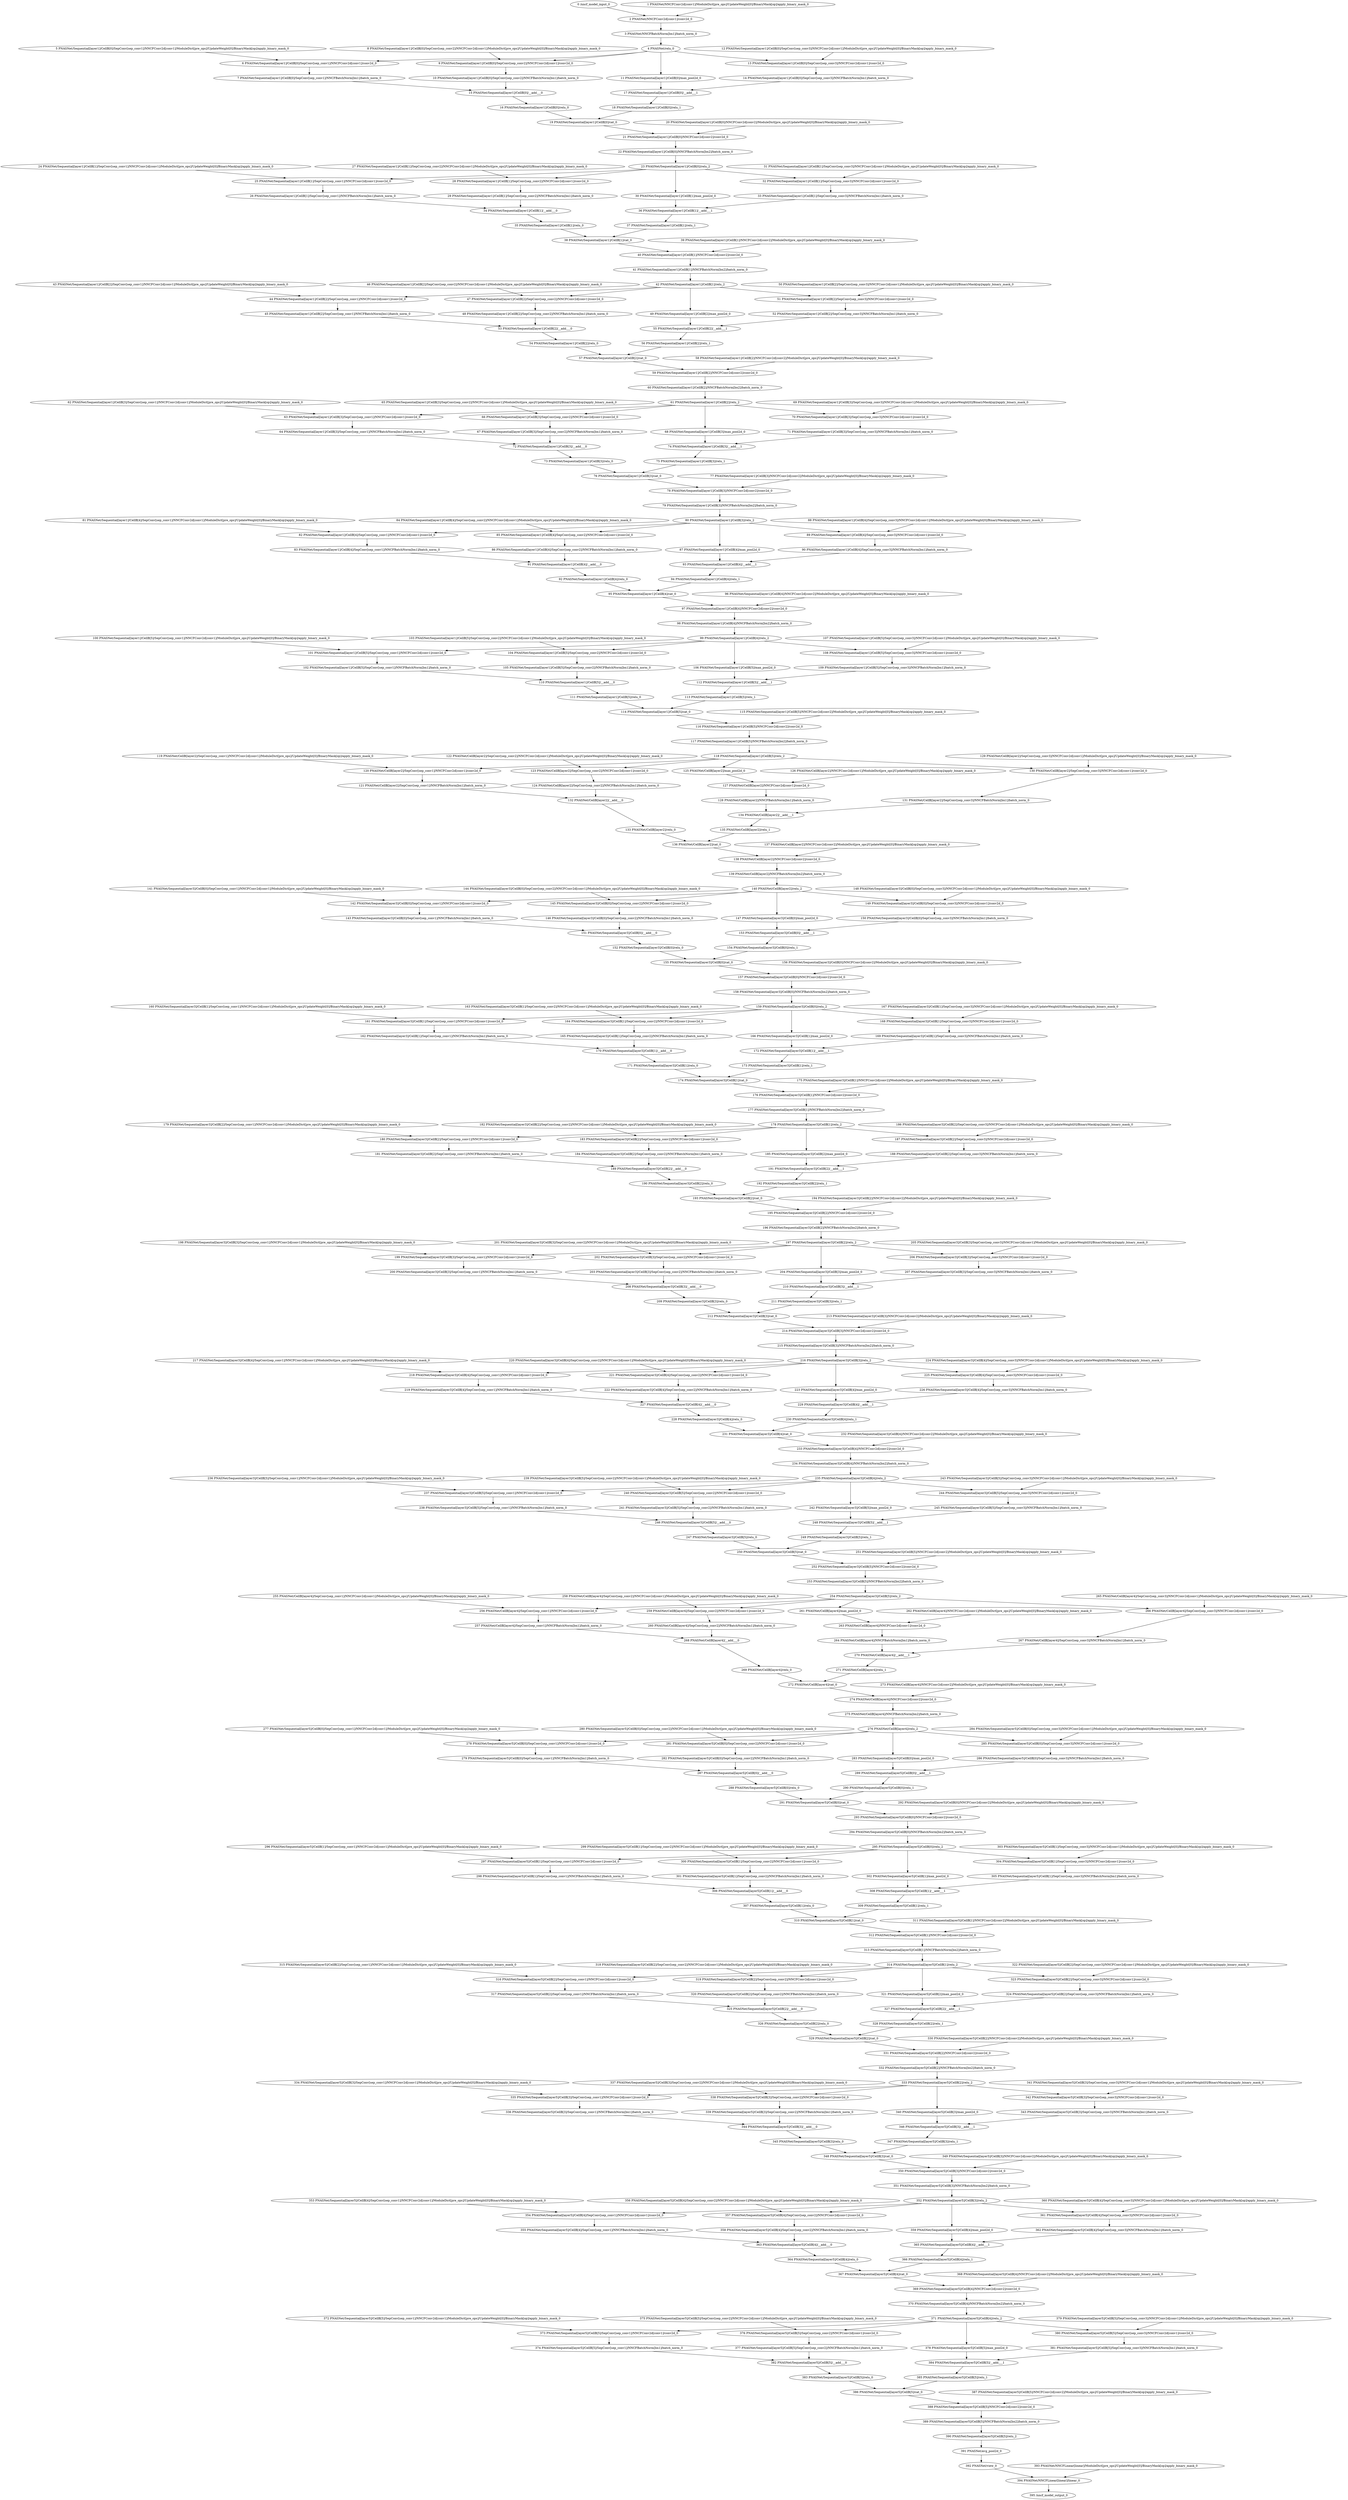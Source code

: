 strict digraph  {
"0 /nncf_model_input_0" [id=0, type=nncf_model_input];
"1 PNASNet/NNCFConv2d[conv1]/ModuleDict[pre_ops]/UpdateWeight[0]/BinaryMask[op]/apply_binary_mask_0" [id=1, type=apply_binary_mask];
"2 PNASNet/NNCFConv2d[conv1]/conv2d_0" [id=2, type=conv2d];
"3 PNASNet/NNCFBatchNorm[bn1]/batch_norm_0" [id=3, type=batch_norm];
"4 PNASNet/relu_0" [id=4, type=relu];
"5 PNASNet/Sequential[layer1]/CellB[0]/SepConv[sep_conv1]/NNCFConv2d[conv1]/ModuleDict[pre_ops]/UpdateWeight[0]/BinaryMask[op]/apply_binary_mask_0" [id=5, type=apply_binary_mask];
"6 PNASNet/Sequential[layer1]/CellB[0]/SepConv[sep_conv1]/NNCFConv2d[conv1]/conv2d_0" [id=6, type=conv2d];
"7 PNASNet/Sequential[layer1]/CellB[0]/SepConv[sep_conv1]/NNCFBatchNorm[bn1]/batch_norm_0" [id=7, type=batch_norm];
"8 PNASNet/Sequential[layer1]/CellB[0]/SepConv[sep_conv2]/NNCFConv2d[conv1]/ModuleDict[pre_ops]/UpdateWeight[0]/BinaryMask[op]/apply_binary_mask_0" [id=8, type=apply_binary_mask];
"9 PNASNet/Sequential[layer1]/CellB[0]/SepConv[sep_conv2]/NNCFConv2d[conv1]/conv2d_0" [id=9, type=conv2d];
"10 PNASNet/Sequential[layer1]/CellB[0]/SepConv[sep_conv2]/NNCFBatchNorm[bn1]/batch_norm_0" [id=10, type=batch_norm];
"11 PNASNet/Sequential[layer1]/CellB[0]/max_pool2d_0" [id=11, type=max_pool2d];
"12 PNASNet/Sequential[layer1]/CellB[0]/SepConv[sep_conv3]/NNCFConv2d[conv1]/ModuleDict[pre_ops]/UpdateWeight[0]/BinaryMask[op]/apply_binary_mask_0" [id=12, type=apply_binary_mask];
"13 PNASNet/Sequential[layer1]/CellB[0]/SepConv[sep_conv3]/NNCFConv2d[conv1]/conv2d_0" [id=13, type=conv2d];
"14 PNASNet/Sequential[layer1]/CellB[0]/SepConv[sep_conv3]/NNCFBatchNorm[bn1]/batch_norm_0" [id=14, type=batch_norm];
"15 PNASNet/Sequential[layer1]/CellB[0]/__add___0" [id=15, type=__add__];
"16 PNASNet/Sequential[layer1]/CellB[0]/relu_0" [id=16, type=relu];
"17 PNASNet/Sequential[layer1]/CellB[0]/__add___1" [id=17, type=__add__];
"18 PNASNet/Sequential[layer1]/CellB[0]/relu_1" [id=18, type=relu];
"19 PNASNet/Sequential[layer1]/CellB[0]/cat_0" [id=19, type=cat];
"20 PNASNet/Sequential[layer1]/CellB[0]/NNCFConv2d[conv2]/ModuleDict[pre_ops]/UpdateWeight[0]/BinaryMask[op]/apply_binary_mask_0" [id=20, type=apply_binary_mask];
"21 PNASNet/Sequential[layer1]/CellB[0]/NNCFConv2d[conv2]/conv2d_0" [id=21, type=conv2d];
"22 PNASNet/Sequential[layer1]/CellB[0]/NNCFBatchNorm[bn2]/batch_norm_0" [id=22, type=batch_norm];
"23 PNASNet/Sequential[layer1]/CellB[0]/relu_2" [id=23, type=relu];
"24 PNASNet/Sequential[layer1]/CellB[1]/SepConv[sep_conv1]/NNCFConv2d[conv1]/ModuleDict[pre_ops]/UpdateWeight[0]/BinaryMask[op]/apply_binary_mask_0" [id=24, type=apply_binary_mask];
"25 PNASNet/Sequential[layer1]/CellB[1]/SepConv[sep_conv1]/NNCFConv2d[conv1]/conv2d_0" [id=25, type=conv2d];
"26 PNASNet/Sequential[layer1]/CellB[1]/SepConv[sep_conv1]/NNCFBatchNorm[bn1]/batch_norm_0" [id=26, type=batch_norm];
"27 PNASNet/Sequential[layer1]/CellB[1]/SepConv[sep_conv2]/NNCFConv2d[conv1]/ModuleDict[pre_ops]/UpdateWeight[0]/BinaryMask[op]/apply_binary_mask_0" [id=27, type=apply_binary_mask];
"28 PNASNet/Sequential[layer1]/CellB[1]/SepConv[sep_conv2]/NNCFConv2d[conv1]/conv2d_0" [id=28, type=conv2d];
"29 PNASNet/Sequential[layer1]/CellB[1]/SepConv[sep_conv2]/NNCFBatchNorm[bn1]/batch_norm_0" [id=29, type=batch_norm];
"30 PNASNet/Sequential[layer1]/CellB[1]/max_pool2d_0" [id=30, type=max_pool2d];
"31 PNASNet/Sequential[layer1]/CellB[1]/SepConv[sep_conv3]/NNCFConv2d[conv1]/ModuleDict[pre_ops]/UpdateWeight[0]/BinaryMask[op]/apply_binary_mask_0" [id=31, type=apply_binary_mask];
"32 PNASNet/Sequential[layer1]/CellB[1]/SepConv[sep_conv3]/NNCFConv2d[conv1]/conv2d_0" [id=32, type=conv2d];
"33 PNASNet/Sequential[layer1]/CellB[1]/SepConv[sep_conv3]/NNCFBatchNorm[bn1]/batch_norm_0" [id=33, type=batch_norm];
"34 PNASNet/Sequential[layer1]/CellB[1]/__add___0" [id=34, type=__add__];
"35 PNASNet/Sequential[layer1]/CellB[1]/relu_0" [id=35, type=relu];
"36 PNASNet/Sequential[layer1]/CellB[1]/__add___1" [id=36, type=__add__];
"37 PNASNet/Sequential[layer1]/CellB[1]/relu_1" [id=37, type=relu];
"38 PNASNet/Sequential[layer1]/CellB[1]/cat_0" [id=38, type=cat];
"39 PNASNet/Sequential[layer1]/CellB[1]/NNCFConv2d[conv2]/ModuleDict[pre_ops]/UpdateWeight[0]/BinaryMask[op]/apply_binary_mask_0" [id=39, type=apply_binary_mask];
"40 PNASNet/Sequential[layer1]/CellB[1]/NNCFConv2d[conv2]/conv2d_0" [id=40, type=conv2d];
"41 PNASNet/Sequential[layer1]/CellB[1]/NNCFBatchNorm[bn2]/batch_norm_0" [id=41, type=batch_norm];
"42 PNASNet/Sequential[layer1]/CellB[1]/relu_2" [id=42, type=relu];
"43 PNASNet/Sequential[layer1]/CellB[2]/SepConv[sep_conv1]/NNCFConv2d[conv1]/ModuleDict[pre_ops]/UpdateWeight[0]/BinaryMask[op]/apply_binary_mask_0" [id=43, type=apply_binary_mask];
"44 PNASNet/Sequential[layer1]/CellB[2]/SepConv[sep_conv1]/NNCFConv2d[conv1]/conv2d_0" [id=44, type=conv2d];
"45 PNASNet/Sequential[layer1]/CellB[2]/SepConv[sep_conv1]/NNCFBatchNorm[bn1]/batch_norm_0" [id=45, type=batch_norm];
"46 PNASNet/Sequential[layer1]/CellB[2]/SepConv[sep_conv2]/NNCFConv2d[conv1]/ModuleDict[pre_ops]/UpdateWeight[0]/BinaryMask[op]/apply_binary_mask_0" [id=46, type=apply_binary_mask];
"47 PNASNet/Sequential[layer1]/CellB[2]/SepConv[sep_conv2]/NNCFConv2d[conv1]/conv2d_0" [id=47, type=conv2d];
"48 PNASNet/Sequential[layer1]/CellB[2]/SepConv[sep_conv2]/NNCFBatchNorm[bn1]/batch_norm_0" [id=48, type=batch_norm];
"49 PNASNet/Sequential[layer1]/CellB[2]/max_pool2d_0" [id=49, type=max_pool2d];
"50 PNASNet/Sequential[layer1]/CellB[2]/SepConv[sep_conv3]/NNCFConv2d[conv1]/ModuleDict[pre_ops]/UpdateWeight[0]/BinaryMask[op]/apply_binary_mask_0" [id=50, type=apply_binary_mask];
"51 PNASNet/Sequential[layer1]/CellB[2]/SepConv[sep_conv3]/NNCFConv2d[conv1]/conv2d_0" [id=51, type=conv2d];
"52 PNASNet/Sequential[layer1]/CellB[2]/SepConv[sep_conv3]/NNCFBatchNorm[bn1]/batch_norm_0" [id=52, type=batch_norm];
"53 PNASNet/Sequential[layer1]/CellB[2]/__add___0" [id=53, type=__add__];
"54 PNASNet/Sequential[layer1]/CellB[2]/relu_0" [id=54, type=relu];
"55 PNASNet/Sequential[layer1]/CellB[2]/__add___1" [id=55, type=__add__];
"56 PNASNet/Sequential[layer1]/CellB[2]/relu_1" [id=56, type=relu];
"57 PNASNet/Sequential[layer1]/CellB[2]/cat_0" [id=57, type=cat];
"58 PNASNet/Sequential[layer1]/CellB[2]/NNCFConv2d[conv2]/ModuleDict[pre_ops]/UpdateWeight[0]/BinaryMask[op]/apply_binary_mask_0" [id=58, type=apply_binary_mask];
"59 PNASNet/Sequential[layer1]/CellB[2]/NNCFConv2d[conv2]/conv2d_0" [id=59, type=conv2d];
"60 PNASNet/Sequential[layer1]/CellB[2]/NNCFBatchNorm[bn2]/batch_norm_0" [id=60, type=batch_norm];
"61 PNASNet/Sequential[layer1]/CellB[2]/relu_2" [id=61, type=relu];
"62 PNASNet/Sequential[layer1]/CellB[3]/SepConv[sep_conv1]/NNCFConv2d[conv1]/ModuleDict[pre_ops]/UpdateWeight[0]/BinaryMask[op]/apply_binary_mask_0" [id=62, type=apply_binary_mask];
"63 PNASNet/Sequential[layer1]/CellB[3]/SepConv[sep_conv1]/NNCFConv2d[conv1]/conv2d_0" [id=63, type=conv2d];
"64 PNASNet/Sequential[layer1]/CellB[3]/SepConv[sep_conv1]/NNCFBatchNorm[bn1]/batch_norm_0" [id=64, type=batch_norm];
"65 PNASNet/Sequential[layer1]/CellB[3]/SepConv[sep_conv2]/NNCFConv2d[conv1]/ModuleDict[pre_ops]/UpdateWeight[0]/BinaryMask[op]/apply_binary_mask_0" [id=65, type=apply_binary_mask];
"66 PNASNet/Sequential[layer1]/CellB[3]/SepConv[sep_conv2]/NNCFConv2d[conv1]/conv2d_0" [id=66, type=conv2d];
"67 PNASNet/Sequential[layer1]/CellB[3]/SepConv[sep_conv2]/NNCFBatchNorm[bn1]/batch_norm_0" [id=67, type=batch_norm];
"68 PNASNet/Sequential[layer1]/CellB[3]/max_pool2d_0" [id=68, type=max_pool2d];
"69 PNASNet/Sequential[layer1]/CellB[3]/SepConv[sep_conv3]/NNCFConv2d[conv1]/ModuleDict[pre_ops]/UpdateWeight[0]/BinaryMask[op]/apply_binary_mask_0" [id=69, type=apply_binary_mask];
"70 PNASNet/Sequential[layer1]/CellB[3]/SepConv[sep_conv3]/NNCFConv2d[conv1]/conv2d_0" [id=70, type=conv2d];
"71 PNASNet/Sequential[layer1]/CellB[3]/SepConv[sep_conv3]/NNCFBatchNorm[bn1]/batch_norm_0" [id=71, type=batch_norm];
"72 PNASNet/Sequential[layer1]/CellB[3]/__add___0" [id=72, type=__add__];
"73 PNASNet/Sequential[layer1]/CellB[3]/relu_0" [id=73, type=relu];
"74 PNASNet/Sequential[layer1]/CellB[3]/__add___1" [id=74, type=__add__];
"75 PNASNet/Sequential[layer1]/CellB[3]/relu_1" [id=75, type=relu];
"76 PNASNet/Sequential[layer1]/CellB[3]/cat_0" [id=76, type=cat];
"77 PNASNet/Sequential[layer1]/CellB[3]/NNCFConv2d[conv2]/ModuleDict[pre_ops]/UpdateWeight[0]/BinaryMask[op]/apply_binary_mask_0" [id=77, type=apply_binary_mask];
"78 PNASNet/Sequential[layer1]/CellB[3]/NNCFConv2d[conv2]/conv2d_0" [id=78, type=conv2d];
"79 PNASNet/Sequential[layer1]/CellB[3]/NNCFBatchNorm[bn2]/batch_norm_0" [id=79, type=batch_norm];
"80 PNASNet/Sequential[layer1]/CellB[3]/relu_2" [id=80, type=relu];
"81 PNASNet/Sequential[layer1]/CellB[4]/SepConv[sep_conv1]/NNCFConv2d[conv1]/ModuleDict[pre_ops]/UpdateWeight[0]/BinaryMask[op]/apply_binary_mask_0" [id=81, type=apply_binary_mask];
"82 PNASNet/Sequential[layer1]/CellB[4]/SepConv[sep_conv1]/NNCFConv2d[conv1]/conv2d_0" [id=82, type=conv2d];
"83 PNASNet/Sequential[layer1]/CellB[4]/SepConv[sep_conv1]/NNCFBatchNorm[bn1]/batch_norm_0" [id=83, type=batch_norm];
"84 PNASNet/Sequential[layer1]/CellB[4]/SepConv[sep_conv2]/NNCFConv2d[conv1]/ModuleDict[pre_ops]/UpdateWeight[0]/BinaryMask[op]/apply_binary_mask_0" [id=84, type=apply_binary_mask];
"85 PNASNet/Sequential[layer1]/CellB[4]/SepConv[sep_conv2]/NNCFConv2d[conv1]/conv2d_0" [id=85, type=conv2d];
"86 PNASNet/Sequential[layer1]/CellB[4]/SepConv[sep_conv2]/NNCFBatchNorm[bn1]/batch_norm_0" [id=86, type=batch_norm];
"87 PNASNet/Sequential[layer1]/CellB[4]/max_pool2d_0" [id=87, type=max_pool2d];
"88 PNASNet/Sequential[layer1]/CellB[4]/SepConv[sep_conv3]/NNCFConv2d[conv1]/ModuleDict[pre_ops]/UpdateWeight[0]/BinaryMask[op]/apply_binary_mask_0" [id=88, type=apply_binary_mask];
"89 PNASNet/Sequential[layer1]/CellB[4]/SepConv[sep_conv3]/NNCFConv2d[conv1]/conv2d_0" [id=89, type=conv2d];
"90 PNASNet/Sequential[layer1]/CellB[4]/SepConv[sep_conv3]/NNCFBatchNorm[bn1]/batch_norm_0" [id=90, type=batch_norm];
"91 PNASNet/Sequential[layer1]/CellB[4]/__add___0" [id=91, type=__add__];
"92 PNASNet/Sequential[layer1]/CellB[4]/relu_0" [id=92, type=relu];
"93 PNASNet/Sequential[layer1]/CellB[4]/__add___1" [id=93, type=__add__];
"94 PNASNet/Sequential[layer1]/CellB[4]/relu_1" [id=94, type=relu];
"95 PNASNet/Sequential[layer1]/CellB[4]/cat_0" [id=95, type=cat];
"96 PNASNet/Sequential[layer1]/CellB[4]/NNCFConv2d[conv2]/ModuleDict[pre_ops]/UpdateWeight[0]/BinaryMask[op]/apply_binary_mask_0" [id=96, type=apply_binary_mask];
"97 PNASNet/Sequential[layer1]/CellB[4]/NNCFConv2d[conv2]/conv2d_0" [id=97, type=conv2d];
"98 PNASNet/Sequential[layer1]/CellB[4]/NNCFBatchNorm[bn2]/batch_norm_0" [id=98, type=batch_norm];
"99 PNASNet/Sequential[layer1]/CellB[4]/relu_2" [id=99, type=relu];
"100 PNASNet/Sequential[layer1]/CellB[5]/SepConv[sep_conv1]/NNCFConv2d[conv1]/ModuleDict[pre_ops]/UpdateWeight[0]/BinaryMask[op]/apply_binary_mask_0" [id=100, type=apply_binary_mask];
"101 PNASNet/Sequential[layer1]/CellB[5]/SepConv[sep_conv1]/NNCFConv2d[conv1]/conv2d_0" [id=101, type=conv2d];
"102 PNASNet/Sequential[layer1]/CellB[5]/SepConv[sep_conv1]/NNCFBatchNorm[bn1]/batch_norm_0" [id=102, type=batch_norm];
"103 PNASNet/Sequential[layer1]/CellB[5]/SepConv[sep_conv2]/NNCFConv2d[conv1]/ModuleDict[pre_ops]/UpdateWeight[0]/BinaryMask[op]/apply_binary_mask_0" [id=103, type=apply_binary_mask];
"104 PNASNet/Sequential[layer1]/CellB[5]/SepConv[sep_conv2]/NNCFConv2d[conv1]/conv2d_0" [id=104, type=conv2d];
"105 PNASNet/Sequential[layer1]/CellB[5]/SepConv[sep_conv2]/NNCFBatchNorm[bn1]/batch_norm_0" [id=105, type=batch_norm];
"106 PNASNet/Sequential[layer1]/CellB[5]/max_pool2d_0" [id=106, type=max_pool2d];
"107 PNASNet/Sequential[layer1]/CellB[5]/SepConv[sep_conv3]/NNCFConv2d[conv1]/ModuleDict[pre_ops]/UpdateWeight[0]/BinaryMask[op]/apply_binary_mask_0" [id=107, type=apply_binary_mask];
"108 PNASNet/Sequential[layer1]/CellB[5]/SepConv[sep_conv3]/NNCFConv2d[conv1]/conv2d_0" [id=108, type=conv2d];
"109 PNASNet/Sequential[layer1]/CellB[5]/SepConv[sep_conv3]/NNCFBatchNorm[bn1]/batch_norm_0" [id=109, type=batch_norm];
"110 PNASNet/Sequential[layer1]/CellB[5]/__add___0" [id=110, type=__add__];
"111 PNASNet/Sequential[layer1]/CellB[5]/relu_0" [id=111, type=relu];
"112 PNASNet/Sequential[layer1]/CellB[5]/__add___1" [id=112, type=__add__];
"113 PNASNet/Sequential[layer1]/CellB[5]/relu_1" [id=113, type=relu];
"114 PNASNet/Sequential[layer1]/CellB[5]/cat_0" [id=114, type=cat];
"115 PNASNet/Sequential[layer1]/CellB[5]/NNCFConv2d[conv2]/ModuleDict[pre_ops]/UpdateWeight[0]/BinaryMask[op]/apply_binary_mask_0" [id=115, type=apply_binary_mask];
"116 PNASNet/Sequential[layer1]/CellB[5]/NNCFConv2d[conv2]/conv2d_0" [id=116, type=conv2d];
"117 PNASNet/Sequential[layer1]/CellB[5]/NNCFBatchNorm[bn2]/batch_norm_0" [id=117, type=batch_norm];
"118 PNASNet/Sequential[layer1]/CellB[5]/relu_2" [id=118, type=relu];
"119 PNASNet/CellB[layer2]/SepConv[sep_conv1]/NNCFConv2d[conv1]/ModuleDict[pre_ops]/UpdateWeight[0]/BinaryMask[op]/apply_binary_mask_0" [id=119, type=apply_binary_mask];
"120 PNASNet/CellB[layer2]/SepConv[sep_conv1]/NNCFConv2d[conv1]/conv2d_0" [id=120, type=conv2d];
"121 PNASNet/CellB[layer2]/SepConv[sep_conv1]/NNCFBatchNorm[bn1]/batch_norm_0" [id=121, type=batch_norm];
"122 PNASNet/CellB[layer2]/SepConv[sep_conv2]/NNCFConv2d[conv1]/ModuleDict[pre_ops]/UpdateWeight[0]/BinaryMask[op]/apply_binary_mask_0" [id=122, type=apply_binary_mask];
"123 PNASNet/CellB[layer2]/SepConv[sep_conv2]/NNCFConv2d[conv1]/conv2d_0" [id=123, type=conv2d];
"124 PNASNet/CellB[layer2]/SepConv[sep_conv2]/NNCFBatchNorm[bn1]/batch_norm_0" [id=124, type=batch_norm];
"125 PNASNet/CellB[layer2]/max_pool2d_0" [id=125, type=max_pool2d];
"126 PNASNet/CellB[layer2]/NNCFConv2d[conv1]/ModuleDict[pre_ops]/UpdateWeight[0]/BinaryMask[op]/apply_binary_mask_0" [id=126, type=apply_binary_mask];
"127 PNASNet/CellB[layer2]/NNCFConv2d[conv1]/conv2d_0" [id=127, type=conv2d];
"128 PNASNet/CellB[layer2]/NNCFBatchNorm[bn1]/batch_norm_0" [id=128, type=batch_norm];
"129 PNASNet/CellB[layer2]/SepConv[sep_conv3]/NNCFConv2d[conv1]/ModuleDict[pre_ops]/UpdateWeight[0]/BinaryMask[op]/apply_binary_mask_0" [id=129, type=apply_binary_mask];
"130 PNASNet/CellB[layer2]/SepConv[sep_conv3]/NNCFConv2d[conv1]/conv2d_0" [id=130, type=conv2d];
"131 PNASNet/CellB[layer2]/SepConv[sep_conv3]/NNCFBatchNorm[bn1]/batch_norm_0" [id=131, type=batch_norm];
"132 PNASNet/CellB[layer2]/__add___0" [id=132, type=__add__];
"133 PNASNet/CellB[layer2]/relu_0" [id=133, type=relu];
"134 PNASNet/CellB[layer2]/__add___1" [id=134, type=__add__];
"135 PNASNet/CellB[layer2]/relu_1" [id=135, type=relu];
"136 PNASNet/CellB[layer2]/cat_0" [id=136, type=cat];
"137 PNASNet/CellB[layer2]/NNCFConv2d[conv2]/ModuleDict[pre_ops]/UpdateWeight[0]/BinaryMask[op]/apply_binary_mask_0" [id=137, type=apply_binary_mask];
"138 PNASNet/CellB[layer2]/NNCFConv2d[conv2]/conv2d_0" [id=138, type=conv2d];
"139 PNASNet/CellB[layer2]/NNCFBatchNorm[bn2]/batch_norm_0" [id=139, type=batch_norm];
"140 PNASNet/CellB[layer2]/relu_2" [id=140, type=relu];
"141 PNASNet/Sequential[layer3]/CellB[0]/SepConv[sep_conv1]/NNCFConv2d[conv1]/ModuleDict[pre_ops]/UpdateWeight[0]/BinaryMask[op]/apply_binary_mask_0" [id=141, type=apply_binary_mask];
"142 PNASNet/Sequential[layer3]/CellB[0]/SepConv[sep_conv1]/NNCFConv2d[conv1]/conv2d_0" [id=142, type=conv2d];
"143 PNASNet/Sequential[layer3]/CellB[0]/SepConv[sep_conv1]/NNCFBatchNorm[bn1]/batch_norm_0" [id=143, type=batch_norm];
"144 PNASNet/Sequential[layer3]/CellB[0]/SepConv[sep_conv2]/NNCFConv2d[conv1]/ModuleDict[pre_ops]/UpdateWeight[0]/BinaryMask[op]/apply_binary_mask_0" [id=144, type=apply_binary_mask];
"145 PNASNet/Sequential[layer3]/CellB[0]/SepConv[sep_conv2]/NNCFConv2d[conv1]/conv2d_0" [id=145, type=conv2d];
"146 PNASNet/Sequential[layer3]/CellB[0]/SepConv[sep_conv2]/NNCFBatchNorm[bn1]/batch_norm_0" [id=146, type=batch_norm];
"147 PNASNet/Sequential[layer3]/CellB[0]/max_pool2d_0" [id=147, type=max_pool2d];
"148 PNASNet/Sequential[layer3]/CellB[0]/SepConv[sep_conv3]/NNCFConv2d[conv1]/ModuleDict[pre_ops]/UpdateWeight[0]/BinaryMask[op]/apply_binary_mask_0" [id=148, type=apply_binary_mask];
"149 PNASNet/Sequential[layer3]/CellB[0]/SepConv[sep_conv3]/NNCFConv2d[conv1]/conv2d_0" [id=149, type=conv2d];
"150 PNASNet/Sequential[layer3]/CellB[0]/SepConv[sep_conv3]/NNCFBatchNorm[bn1]/batch_norm_0" [id=150, type=batch_norm];
"151 PNASNet/Sequential[layer3]/CellB[0]/__add___0" [id=151, type=__add__];
"152 PNASNet/Sequential[layer3]/CellB[0]/relu_0" [id=152, type=relu];
"153 PNASNet/Sequential[layer3]/CellB[0]/__add___1" [id=153, type=__add__];
"154 PNASNet/Sequential[layer3]/CellB[0]/relu_1" [id=154, type=relu];
"155 PNASNet/Sequential[layer3]/CellB[0]/cat_0" [id=155, type=cat];
"156 PNASNet/Sequential[layer3]/CellB[0]/NNCFConv2d[conv2]/ModuleDict[pre_ops]/UpdateWeight[0]/BinaryMask[op]/apply_binary_mask_0" [id=156, type=apply_binary_mask];
"157 PNASNet/Sequential[layer3]/CellB[0]/NNCFConv2d[conv2]/conv2d_0" [id=157, type=conv2d];
"158 PNASNet/Sequential[layer3]/CellB[0]/NNCFBatchNorm[bn2]/batch_norm_0" [id=158, type=batch_norm];
"159 PNASNet/Sequential[layer3]/CellB[0]/relu_2" [id=159, type=relu];
"160 PNASNet/Sequential[layer3]/CellB[1]/SepConv[sep_conv1]/NNCFConv2d[conv1]/ModuleDict[pre_ops]/UpdateWeight[0]/BinaryMask[op]/apply_binary_mask_0" [id=160, type=apply_binary_mask];
"161 PNASNet/Sequential[layer3]/CellB[1]/SepConv[sep_conv1]/NNCFConv2d[conv1]/conv2d_0" [id=161, type=conv2d];
"162 PNASNet/Sequential[layer3]/CellB[1]/SepConv[sep_conv1]/NNCFBatchNorm[bn1]/batch_norm_0" [id=162, type=batch_norm];
"163 PNASNet/Sequential[layer3]/CellB[1]/SepConv[sep_conv2]/NNCFConv2d[conv1]/ModuleDict[pre_ops]/UpdateWeight[0]/BinaryMask[op]/apply_binary_mask_0" [id=163, type=apply_binary_mask];
"164 PNASNet/Sequential[layer3]/CellB[1]/SepConv[sep_conv2]/NNCFConv2d[conv1]/conv2d_0" [id=164, type=conv2d];
"165 PNASNet/Sequential[layer3]/CellB[1]/SepConv[sep_conv2]/NNCFBatchNorm[bn1]/batch_norm_0" [id=165, type=batch_norm];
"166 PNASNet/Sequential[layer3]/CellB[1]/max_pool2d_0" [id=166, type=max_pool2d];
"167 PNASNet/Sequential[layer3]/CellB[1]/SepConv[sep_conv3]/NNCFConv2d[conv1]/ModuleDict[pre_ops]/UpdateWeight[0]/BinaryMask[op]/apply_binary_mask_0" [id=167, type=apply_binary_mask];
"168 PNASNet/Sequential[layer3]/CellB[1]/SepConv[sep_conv3]/NNCFConv2d[conv1]/conv2d_0" [id=168, type=conv2d];
"169 PNASNet/Sequential[layer3]/CellB[1]/SepConv[sep_conv3]/NNCFBatchNorm[bn1]/batch_norm_0" [id=169, type=batch_norm];
"170 PNASNet/Sequential[layer3]/CellB[1]/__add___0" [id=170, type=__add__];
"171 PNASNet/Sequential[layer3]/CellB[1]/relu_0" [id=171, type=relu];
"172 PNASNet/Sequential[layer3]/CellB[1]/__add___1" [id=172, type=__add__];
"173 PNASNet/Sequential[layer3]/CellB[1]/relu_1" [id=173, type=relu];
"174 PNASNet/Sequential[layer3]/CellB[1]/cat_0" [id=174, type=cat];
"175 PNASNet/Sequential[layer3]/CellB[1]/NNCFConv2d[conv2]/ModuleDict[pre_ops]/UpdateWeight[0]/BinaryMask[op]/apply_binary_mask_0" [id=175, type=apply_binary_mask];
"176 PNASNet/Sequential[layer3]/CellB[1]/NNCFConv2d[conv2]/conv2d_0" [id=176, type=conv2d];
"177 PNASNet/Sequential[layer3]/CellB[1]/NNCFBatchNorm[bn2]/batch_norm_0" [id=177, type=batch_norm];
"178 PNASNet/Sequential[layer3]/CellB[1]/relu_2" [id=178, type=relu];
"179 PNASNet/Sequential[layer3]/CellB[2]/SepConv[sep_conv1]/NNCFConv2d[conv1]/ModuleDict[pre_ops]/UpdateWeight[0]/BinaryMask[op]/apply_binary_mask_0" [id=179, type=apply_binary_mask];
"180 PNASNet/Sequential[layer3]/CellB[2]/SepConv[sep_conv1]/NNCFConv2d[conv1]/conv2d_0" [id=180, type=conv2d];
"181 PNASNet/Sequential[layer3]/CellB[2]/SepConv[sep_conv1]/NNCFBatchNorm[bn1]/batch_norm_0" [id=181, type=batch_norm];
"182 PNASNet/Sequential[layer3]/CellB[2]/SepConv[sep_conv2]/NNCFConv2d[conv1]/ModuleDict[pre_ops]/UpdateWeight[0]/BinaryMask[op]/apply_binary_mask_0" [id=182, type=apply_binary_mask];
"183 PNASNet/Sequential[layer3]/CellB[2]/SepConv[sep_conv2]/NNCFConv2d[conv1]/conv2d_0" [id=183, type=conv2d];
"184 PNASNet/Sequential[layer3]/CellB[2]/SepConv[sep_conv2]/NNCFBatchNorm[bn1]/batch_norm_0" [id=184, type=batch_norm];
"185 PNASNet/Sequential[layer3]/CellB[2]/max_pool2d_0" [id=185, type=max_pool2d];
"186 PNASNet/Sequential[layer3]/CellB[2]/SepConv[sep_conv3]/NNCFConv2d[conv1]/ModuleDict[pre_ops]/UpdateWeight[0]/BinaryMask[op]/apply_binary_mask_0" [id=186, type=apply_binary_mask];
"187 PNASNet/Sequential[layer3]/CellB[2]/SepConv[sep_conv3]/NNCFConv2d[conv1]/conv2d_0" [id=187, type=conv2d];
"188 PNASNet/Sequential[layer3]/CellB[2]/SepConv[sep_conv3]/NNCFBatchNorm[bn1]/batch_norm_0" [id=188, type=batch_norm];
"189 PNASNet/Sequential[layer3]/CellB[2]/__add___0" [id=189, type=__add__];
"190 PNASNet/Sequential[layer3]/CellB[2]/relu_0" [id=190, type=relu];
"191 PNASNet/Sequential[layer3]/CellB[2]/__add___1" [id=191, type=__add__];
"192 PNASNet/Sequential[layer3]/CellB[2]/relu_1" [id=192, type=relu];
"193 PNASNet/Sequential[layer3]/CellB[2]/cat_0" [id=193, type=cat];
"194 PNASNet/Sequential[layer3]/CellB[2]/NNCFConv2d[conv2]/ModuleDict[pre_ops]/UpdateWeight[0]/BinaryMask[op]/apply_binary_mask_0" [id=194, type=apply_binary_mask];
"195 PNASNet/Sequential[layer3]/CellB[2]/NNCFConv2d[conv2]/conv2d_0" [id=195, type=conv2d];
"196 PNASNet/Sequential[layer3]/CellB[2]/NNCFBatchNorm[bn2]/batch_norm_0" [id=196, type=batch_norm];
"197 PNASNet/Sequential[layer3]/CellB[2]/relu_2" [id=197, type=relu];
"198 PNASNet/Sequential[layer3]/CellB[3]/SepConv[sep_conv1]/NNCFConv2d[conv1]/ModuleDict[pre_ops]/UpdateWeight[0]/BinaryMask[op]/apply_binary_mask_0" [id=198, type=apply_binary_mask];
"199 PNASNet/Sequential[layer3]/CellB[3]/SepConv[sep_conv1]/NNCFConv2d[conv1]/conv2d_0" [id=199, type=conv2d];
"200 PNASNet/Sequential[layer3]/CellB[3]/SepConv[sep_conv1]/NNCFBatchNorm[bn1]/batch_norm_0" [id=200, type=batch_norm];
"201 PNASNet/Sequential[layer3]/CellB[3]/SepConv[sep_conv2]/NNCFConv2d[conv1]/ModuleDict[pre_ops]/UpdateWeight[0]/BinaryMask[op]/apply_binary_mask_0" [id=201, type=apply_binary_mask];
"202 PNASNet/Sequential[layer3]/CellB[3]/SepConv[sep_conv2]/NNCFConv2d[conv1]/conv2d_0" [id=202, type=conv2d];
"203 PNASNet/Sequential[layer3]/CellB[3]/SepConv[sep_conv2]/NNCFBatchNorm[bn1]/batch_norm_0" [id=203, type=batch_norm];
"204 PNASNet/Sequential[layer3]/CellB[3]/max_pool2d_0" [id=204, type=max_pool2d];
"205 PNASNet/Sequential[layer3]/CellB[3]/SepConv[sep_conv3]/NNCFConv2d[conv1]/ModuleDict[pre_ops]/UpdateWeight[0]/BinaryMask[op]/apply_binary_mask_0" [id=205, type=apply_binary_mask];
"206 PNASNet/Sequential[layer3]/CellB[3]/SepConv[sep_conv3]/NNCFConv2d[conv1]/conv2d_0" [id=206, type=conv2d];
"207 PNASNet/Sequential[layer3]/CellB[3]/SepConv[sep_conv3]/NNCFBatchNorm[bn1]/batch_norm_0" [id=207, type=batch_norm];
"208 PNASNet/Sequential[layer3]/CellB[3]/__add___0" [id=208, type=__add__];
"209 PNASNet/Sequential[layer3]/CellB[3]/relu_0" [id=209, type=relu];
"210 PNASNet/Sequential[layer3]/CellB[3]/__add___1" [id=210, type=__add__];
"211 PNASNet/Sequential[layer3]/CellB[3]/relu_1" [id=211, type=relu];
"212 PNASNet/Sequential[layer3]/CellB[3]/cat_0" [id=212, type=cat];
"213 PNASNet/Sequential[layer3]/CellB[3]/NNCFConv2d[conv2]/ModuleDict[pre_ops]/UpdateWeight[0]/BinaryMask[op]/apply_binary_mask_0" [id=213, type=apply_binary_mask];
"214 PNASNet/Sequential[layer3]/CellB[3]/NNCFConv2d[conv2]/conv2d_0" [id=214, type=conv2d];
"215 PNASNet/Sequential[layer3]/CellB[3]/NNCFBatchNorm[bn2]/batch_norm_0" [id=215, type=batch_norm];
"216 PNASNet/Sequential[layer3]/CellB[3]/relu_2" [id=216, type=relu];
"217 PNASNet/Sequential[layer3]/CellB[4]/SepConv[sep_conv1]/NNCFConv2d[conv1]/ModuleDict[pre_ops]/UpdateWeight[0]/BinaryMask[op]/apply_binary_mask_0" [id=217, type=apply_binary_mask];
"218 PNASNet/Sequential[layer3]/CellB[4]/SepConv[sep_conv1]/NNCFConv2d[conv1]/conv2d_0" [id=218, type=conv2d];
"219 PNASNet/Sequential[layer3]/CellB[4]/SepConv[sep_conv1]/NNCFBatchNorm[bn1]/batch_norm_0" [id=219, type=batch_norm];
"220 PNASNet/Sequential[layer3]/CellB[4]/SepConv[sep_conv2]/NNCFConv2d[conv1]/ModuleDict[pre_ops]/UpdateWeight[0]/BinaryMask[op]/apply_binary_mask_0" [id=220, type=apply_binary_mask];
"221 PNASNet/Sequential[layer3]/CellB[4]/SepConv[sep_conv2]/NNCFConv2d[conv1]/conv2d_0" [id=221, type=conv2d];
"222 PNASNet/Sequential[layer3]/CellB[4]/SepConv[sep_conv2]/NNCFBatchNorm[bn1]/batch_norm_0" [id=222, type=batch_norm];
"223 PNASNet/Sequential[layer3]/CellB[4]/max_pool2d_0" [id=223, type=max_pool2d];
"224 PNASNet/Sequential[layer3]/CellB[4]/SepConv[sep_conv3]/NNCFConv2d[conv1]/ModuleDict[pre_ops]/UpdateWeight[0]/BinaryMask[op]/apply_binary_mask_0" [id=224, type=apply_binary_mask];
"225 PNASNet/Sequential[layer3]/CellB[4]/SepConv[sep_conv3]/NNCFConv2d[conv1]/conv2d_0" [id=225, type=conv2d];
"226 PNASNet/Sequential[layer3]/CellB[4]/SepConv[sep_conv3]/NNCFBatchNorm[bn1]/batch_norm_0" [id=226, type=batch_norm];
"227 PNASNet/Sequential[layer3]/CellB[4]/__add___0" [id=227, type=__add__];
"228 PNASNet/Sequential[layer3]/CellB[4]/relu_0" [id=228, type=relu];
"229 PNASNet/Sequential[layer3]/CellB[4]/__add___1" [id=229, type=__add__];
"230 PNASNet/Sequential[layer3]/CellB[4]/relu_1" [id=230, type=relu];
"231 PNASNet/Sequential[layer3]/CellB[4]/cat_0" [id=231, type=cat];
"232 PNASNet/Sequential[layer3]/CellB[4]/NNCFConv2d[conv2]/ModuleDict[pre_ops]/UpdateWeight[0]/BinaryMask[op]/apply_binary_mask_0" [id=232, type=apply_binary_mask];
"233 PNASNet/Sequential[layer3]/CellB[4]/NNCFConv2d[conv2]/conv2d_0" [id=233, type=conv2d];
"234 PNASNet/Sequential[layer3]/CellB[4]/NNCFBatchNorm[bn2]/batch_norm_0" [id=234, type=batch_norm];
"235 PNASNet/Sequential[layer3]/CellB[4]/relu_2" [id=235, type=relu];
"236 PNASNet/Sequential[layer3]/CellB[5]/SepConv[sep_conv1]/NNCFConv2d[conv1]/ModuleDict[pre_ops]/UpdateWeight[0]/BinaryMask[op]/apply_binary_mask_0" [id=236, type=apply_binary_mask];
"237 PNASNet/Sequential[layer3]/CellB[5]/SepConv[sep_conv1]/NNCFConv2d[conv1]/conv2d_0" [id=237, type=conv2d];
"238 PNASNet/Sequential[layer3]/CellB[5]/SepConv[sep_conv1]/NNCFBatchNorm[bn1]/batch_norm_0" [id=238, type=batch_norm];
"239 PNASNet/Sequential[layer3]/CellB[5]/SepConv[sep_conv2]/NNCFConv2d[conv1]/ModuleDict[pre_ops]/UpdateWeight[0]/BinaryMask[op]/apply_binary_mask_0" [id=239, type=apply_binary_mask];
"240 PNASNet/Sequential[layer3]/CellB[5]/SepConv[sep_conv2]/NNCFConv2d[conv1]/conv2d_0" [id=240, type=conv2d];
"241 PNASNet/Sequential[layer3]/CellB[5]/SepConv[sep_conv2]/NNCFBatchNorm[bn1]/batch_norm_0" [id=241, type=batch_norm];
"242 PNASNet/Sequential[layer3]/CellB[5]/max_pool2d_0" [id=242, type=max_pool2d];
"243 PNASNet/Sequential[layer3]/CellB[5]/SepConv[sep_conv3]/NNCFConv2d[conv1]/ModuleDict[pre_ops]/UpdateWeight[0]/BinaryMask[op]/apply_binary_mask_0" [id=243, type=apply_binary_mask];
"244 PNASNet/Sequential[layer3]/CellB[5]/SepConv[sep_conv3]/NNCFConv2d[conv1]/conv2d_0" [id=244, type=conv2d];
"245 PNASNet/Sequential[layer3]/CellB[5]/SepConv[sep_conv3]/NNCFBatchNorm[bn1]/batch_norm_0" [id=245, type=batch_norm];
"246 PNASNet/Sequential[layer3]/CellB[5]/__add___0" [id=246, type=__add__];
"247 PNASNet/Sequential[layer3]/CellB[5]/relu_0" [id=247, type=relu];
"248 PNASNet/Sequential[layer3]/CellB[5]/__add___1" [id=248, type=__add__];
"249 PNASNet/Sequential[layer3]/CellB[5]/relu_1" [id=249, type=relu];
"250 PNASNet/Sequential[layer3]/CellB[5]/cat_0" [id=250, type=cat];
"251 PNASNet/Sequential[layer3]/CellB[5]/NNCFConv2d[conv2]/ModuleDict[pre_ops]/UpdateWeight[0]/BinaryMask[op]/apply_binary_mask_0" [id=251, type=apply_binary_mask];
"252 PNASNet/Sequential[layer3]/CellB[5]/NNCFConv2d[conv2]/conv2d_0" [id=252, type=conv2d];
"253 PNASNet/Sequential[layer3]/CellB[5]/NNCFBatchNorm[bn2]/batch_norm_0" [id=253, type=batch_norm];
"254 PNASNet/Sequential[layer3]/CellB[5]/relu_2" [id=254, type=relu];
"255 PNASNet/CellB[layer4]/SepConv[sep_conv1]/NNCFConv2d[conv1]/ModuleDict[pre_ops]/UpdateWeight[0]/BinaryMask[op]/apply_binary_mask_0" [id=255, type=apply_binary_mask];
"256 PNASNet/CellB[layer4]/SepConv[sep_conv1]/NNCFConv2d[conv1]/conv2d_0" [id=256, type=conv2d];
"257 PNASNet/CellB[layer4]/SepConv[sep_conv1]/NNCFBatchNorm[bn1]/batch_norm_0" [id=257, type=batch_norm];
"258 PNASNet/CellB[layer4]/SepConv[sep_conv2]/NNCFConv2d[conv1]/ModuleDict[pre_ops]/UpdateWeight[0]/BinaryMask[op]/apply_binary_mask_0" [id=258, type=apply_binary_mask];
"259 PNASNet/CellB[layer4]/SepConv[sep_conv2]/NNCFConv2d[conv1]/conv2d_0" [id=259, type=conv2d];
"260 PNASNet/CellB[layer4]/SepConv[sep_conv2]/NNCFBatchNorm[bn1]/batch_norm_0" [id=260, type=batch_norm];
"261 PNASNet/CellB[layer4]/max_pool2d_0" [id=261, type=max_pool2d];
"262 PNASNet/CellB[layer4]/NNCFConv2d[conv1]/ModuleDict[pre_ops]/UpdateWeight[0]/BinaryMask[op]/apply_binary_mask_0" [id=262, type=apply_binary_mask];
"263 PNASNet/CellB[layer4]/NNCFConv2d[conv1]/conv2d_0" [id=263, type=conv2d];
"264 PNASNet/CellB[layer4]/NNCFBatchNorm[bn1]/batch_norm_0" [id=264, type=batch_norm];
"265 PNASNet/CellB[layer4]/SepConv[sep_conv3]/NNCFConv2d[conv1]/ModuleDict[pre_ops]/UpdateWeight[0]/BinaryMask[op]/apply_binary_mask_0" [id=265, type=apply_binary_mask];
"266 PNASNet/CellB[layer4]/SepConv[sep_conv3]/NNCFConv2d[conv1]/conv2d_0" [id=266, type=conv2d];
"267 PNASNet/CellB[layer4]/SepConv[sep_conv3]/NNCFBatchNorm[bn1]/batch_norm_0" [id=267, type=batch_norm];
"268 PNASNet/CellB[layer4]/__add___0" [id=268, type=__add__];
"269 PNASNet/CellB[layer4]/relu_0" [id=269, type=relu];
"270 PNASNet/CellB[layer4]/__add___1" [id=270, type=__add__];
"271 PNASNet/CellB[layer4]/relu_1" [id=271, type=relu];
"272 PNASNet/CellB[layer4]/cat_0" [id=272, type=cat];
"273 PNASNet/CellB[layer4]/NNCFConv2d[conv2]/ModuleDict[pre_ops]/UpdateWeight[0]/BinaryMask[op]/apply_binary_mask_0" [id=273, type=apply_binary_mask];
"274 PNASNet/CellB[layer4]/NNCFConv2d[conv2]/conv2d_0" [id=274, type=conv2d];
"275 PNASNet/CellB[layer4]/NNCFBatchNorm[bn2]/batch_norm_0" [id=275, type=batch_norm];
"276 PNASNet/CellB[layer4]/relu_2" [id=276, type=relu];
"277 PNASNet/Sequential[layer5]/CellB[0]/SepConv[sep_conv1]/NNCFConv2d[conv1]/ModuleDict[pre_ops]/UpdateWeight[0]/BinaryMask[op]/apply_binary_mask_0" [id=277, type=apply_binary_mask];
"278 PNASNet/Sequential[layer5]/CellB[0]/SepConv[sep_conv1]/NNCFConv2d[conv1]/conv2d_0" [id=278, type=conv2d];
"279 PNASNet/Sequential[layer5]/CellB[0]/SepConv[sep_conv1]/NNCFBatchNorm[bn1]/batch_norm_0" [id=279, type=batch_norm];
"280 PNASNet/Sequential[layer5]/CellB[0]/SepConv[sep_conv2]/NNCFConv2d[conv1]/ModuleDict[pre_ops]/UpdateWeight[0]/BinaryMask[op]/apply_binary_mask_0" [id=280, type=apply_binary_mask];
"281 PNASNet/Sequential[layer5]/CellB[0]/SepConv[sep_conv2]/NNCFConv2d[conv1]/conv2d_0" [id=281, type=conv2d];
"282 PNASNet/Sequential[layer5]/CellB[0]/SepConv[sep_conv2]/NNCFBatchNorm[bn1]/batch_norm_0" [id=282, type=batch_norm];
"283 PNASNet/Sequential[layer5]/CellB[0]/max_pool2d_0" [id=283, type=max_pool2d];
"284 PNASNet/Sequential[layer5]/CellB[0]/SepConv[sep_conv3]/NNCFConv2d[conv1]/ModuleDict[pre_ops]/UpdateWeight[0]/BinaryMask[op]/apply_binary_mask_0" [id=284, type=apply_binary_mask];
"285 PNASNet/Sequential[layer5]/CellB[0]/SepConv[sep_conv3]/NNCFConv2d[conv1]/conv2d_0" [id=285, type=conv2d];
"286 PNASNet/Sequential[layer5]/CellB[0]/SepConv[sep_conv3]/NNCFBatchNorm[bn1]/batch_norm_0" [id=286, type=batch_norm];
"287 PNASNet/Sequential[layer5]/CellB[0]/__add___0" [id=287, type=__add__];
"288 PNASNet/Sequential[layer5]/CellB[0]/relu_0" [id=288, type=relu];
"289 PNASNet/Sequential[layer5]/CellB[0]/__add___1" [id=289, type=__add__];
"290 PNASNet/Sequential[layer5]/CellB[0]/relu_1" [id=290, type=relu];
"291 PNASNet/Sequential[layer5]/CellB[0]/cat_0" [id=291, type=cat];
"292 PNASNet/Sequential[layer5]/CellB[0]/NNCFConv2d[conv2]/ModuleDict[pre_ops]/UpdateWeight[0]/BinaryMask[op]/apply_binary_mask_0" [id=292, type=apply_binary_mask];
"293 PNASNet/Sequential[layer5]/CellB[0]/NNCFConv2d[conv2]/conv2d_0" [id=293, type=conv2d];
"294 PNASNet/Sequential[layer5]/CellB[0]/NNCFBatchNorm[bn2]/batch_norm_0" [id=294, type=batch_norm];
"295 PNASNet/Sequential[layer5]/CellB[0]/relu_2" [id=295, type=relu];
"296 PNASNet/Sequential[layer5]/CellB[1]/SepConv[sep_conv1]/NNCFConv2d[conv1]/ModuleDict[pre_ops]/UpdateWeight[0]/BinaryMask[op]/apply_binary_mask_0" [id=296, type=apply_binary_mask];
"297 PNASNet/Sequential[layer5]/CellB[1]/SepConv[sep_conv1]/NNCFConv2d[conv1]/conv2d_0" [id=297, type=conv2d];
"298 PNASNet/Sequential[layer5]/CellB[1]/SepConv[sep_conv1]/NNCFBatchNorm[bn1]/batch_norm_0" [id=298, type=batch_norm];
"299 PNASNet/Sequential[layer5]/CellB[1]/SepConv[sep_conv2]/NNCFConv2d[conv1]/ModuleDict[pre_ops]/UpdateWeight[0]/BinaryMask[op]/apply_binary_mask_0" [id=299, type=apply_binary_mask];
"300 PNASNet/Sequential[layer5]/CellB[1]/SepConv[sep_conv2]/NNCFConv2d[conv1]/conv2d_0" [id=300, type=conv2d];
"301 PNASNet/Sequential[layer5]/CellB[1]/SepConv[sep_conv2]/NNCFBatchNorm[bn1]/batch_norm_0" [id=301, type=batch_norm];
"302 PNASNet/Sequential[layer5]/CellB[1]/max_pool2d_0" [id=302, type=max_pool2d];
"303 PNASNet/Sequential[layer5]/CellB[1]/SepConv[sep_conv3]/NNCFConv2d[conv1]/ModuleDict[pre_ops]/UpdateWeight[0]/BinaryMask[op]/apply_binary_mask_0" [id=303, type=apply_binary_mask];
"304 PNASNet/Sequential[layer5]/CellB[1]/SepConv[sep_conv3]/NNCFConv2d[conv1]/conv2d_0" [id=304, type=conv2d];
"305 PNASNet/Sequential[layer5]/CellB[1]/SepConv[sep_conv3]/NNCFBatchNorm[bn1]/batch_norm_0" [id=305, type=batch_norm];
"306 PNASNet/Sequential[layer5]/CellB[1]/__add___0" [id=306, type=__add__];
"307 PNASNet/Sequential[layer5]/CellB[1]/relu_0" [id=307, type=relu];
"308 PNASNet/Sequential[layer5]/CellB[1]/__add___1" [id=308, type=__add__];
"309 PNASNet/Sequential[layer5]/CellB[1]/relu_1" [id=309, type=relu];
"310 PNASNet/Sequential[layer5]/CellB[1]/cat_0" [id=310, type=cat];
"311 PNASNet/Sequential[layer5]/CellB[1]/NNCFConv2d[conv2]/ModuleDict[pre_ops]/UpdateWeight[0]/BinaryMask[op]/apply_binary_mask_0" [id=311, type=apply_binary_mask];
"312 PNASNet/Sequential[layer5]/CellB[1]/NNCFConv2d[conv2]/conv2d_0" [id=312, type=conv2d];
"313 PNASNet/Sequential[layer5]/CellB[1]/NNCFBatchNorm[bn2]/batch_norm_0" [id=313, type=batch_norm];
"314 PNASNet/Sequential[layer5]/CellB[1]/relu_2" [id=314, type=relu];
"315 PNASNet/Sequential[layer5]/CellB[2]/SepConv[sep_conv1]/NNCFConv2d[conv1]/ModuleDict[pre_ops]/UpdateWeight[0]/BinaryMask[op]/apply_binary_mask_0" [id=315, type=apply_binary_mask];
"316 PNASNet/Sequential[layer5]/CellB[2]/SepConv[sep_conv1]/NNCFConv2d[conv1]/conv2d_0" [id=316, type=conv2d];
"317 PNASNet/Sequential[layer5]/CellB[2]/SepConv[sep_conv1]/NNCFBatchNorm[bn1]/batch_norm_0" [id=317, type=batch_norm];
"318 PNASNet/Sequential[layer5]/CellB[2]/SepConv[sep_conv2]/NNCFConv2d[conv1]/ModuleDict[pre_ops]/UpdateWeight[0]/BinaryMask[op]/apply_binary_mask_0" [id=318, type=apply_binary_mask];
"319 PNASNet/Sequential[layer5]/CellB[2]/SepConv[sep_conv2]/NNCFConv2d[conv1]/conv2d_0" [id=319, type=conv2d];
"320 PNASNet/Sequential[layer5]/CellB[2]/SepConv[sep_conv2]/NNCFBatchNorm[bn1]/batch_norm_0" [id=320, type=batch_norm];
"321 PNASNet/Sequential[layer5]/CellB[2]/max_pool2d_0" [id=321, type=max_pool2d];
"322 PNASNet/Sequential[layer5]/CellB[2]/SepConv[sep_conv3]/NNCFConv2d[conv1]/ModuleDict[pre_ops]/UpdateWeight[0]/BinaryMask[op]/apply_binary_mask_0" [id=322, type=apply_binary_mask];
"323 PNASNet/Sequential[layer5]/CellB[2]/SepConv[sep_conv3]/NNCFConv2d[conv1]/conv2d_0" [id=323, type=conv2d];
"324 PNASNet/Sequential[layer5]/CellB[2]/SepConv[sep_conv3]/NNCFBatchNorm[bn1]/batch_norm_0" [id=324, type=batch_norm];
"325 PNASNet/Sequential[layer5]/CellB[2]/__add___0" [id=325, type=__add__];
"326 PNASNet/Sequential[layer5]/CellB[2]/relu_0" [id=326, type=relu];
"327 PNASNet/Sequential[layer5]/CellB[2]/__add___1" [id=327, type=__add__];
"328 PNASNet/Sequential[layer5]/CellB[2]/relu_1" [id=328, type=relu];
"329 PNASNet/Sequential[layer5]/CellB[2]/cat_0" [id=329, type=cat];
"330 PNASNet/Sequential[layer5]/CellB[2]/NNCFConv2d[conv2]/ModuleDict[pre_ops]/UpdateWeight[0]/BinaryMask[op]/apply_binary_mask_0" [id=330, type=apply_binary_mask];
"331 PNASNet/Sequential[layer5]/CellB[2]/NNCFConv2d[conv2]/conv2d_0" [id=331, type=conv2d];
"332 PNASNet/Sequential[layer5]/CellB[2]/NNCFBatchNorm[bn2]/batch_norm_0" [id=332, type=batch_norm];
"333 PNASNet/Sequential[layer5]/CellB[2]/relu_2" [id=333, type=relu];
"334 PNASNet/Sequential[layer5]/CellB[3]/SepConv[sep_conv1]/NNCFConv2d[conv1]/ModuleDict[pre_ops]/UpdateWeight[0]/BinaryMask[op]/apply_binary_mask_0" [id=334, type=apply_binary_mask];
"335 PNASNet/Sequential[layer5]/CellB[3]/SepConv[sep_conv1]/NNCFConv2d[conv1]/conv2d_0" [id=335, type=conv2d];
"336 PNASNet/Sequential[layer5]/CellB[3]/SepConv[sep_conv1]/NNCFBatchNorm[bn1]/batch_norm_0" [id=336, type=batch_norm];
"337 PNASNet/Sequential[layer5]/CellB[3]/SepConv[sep_conv2]/NNCFConv2d[conv1]/ModuleDict[pre_ops]/UpdateWeight[0]/BinaryMask[op]/apply_binary_mask_0" [id=337, type=apply_binary_mask];
"338 PNASNet/Sequential[layer5]/CellB[3]/SepConv[sep_conv2]/NNCFConv2d[conv1]/conv2d_0" [id=338, type=conv2d];
"339 PNASNet/Sequential[layer5]/CellB[3]/SepConv[sep_conv2]/NNCFBatchNorm[bn1]/batch_norm_0" [id=339, type=batch_norm];
"340 PNASNet/Sequential[layer5]/CellB[3]/max_pool2d_0" [id=340, type=max_pool2d];
"341 PNASNet/Sequential[layer5]/CellB[3]/SepConv[sep_conv3]/NNCFConv2d[conv1]/ModuleDict[pre_ops]/UpdateWeight[0]/BinaryMask[op]/apply_binary_mask_0" [id=341, type=apply_binary_mask];
"342 PNASNet/Sequential[layer5]/CellB[3]/SepConv[sep_conv3]/NNCFConv2d[conv1]/conv2d_0" [id=342, type=conv2d];
"343 PNASNet/Sequential[layer5]/CellB[3]/SepConv[sep_conv3]/NNCFBatchNorm[bn1]/batch_norm_0" [id=343, type=batch_norm];
"344 PNASNet/Sequential[layer5]/CellB[3]/__add___0" [id=344, type=__add__];
"345 PNASNet/Sequential[layer5]/CellB[3]/relu_0" [id=345, type=relu];
"346 PNASNet/Sequential[layer5]/CellB[3]/__add___1" [id=346, type=__add__];
"347 PNASNet/Sequential[layer5]/CellB[3]/relu_1" [id=347, type=relu];
"348 PNASNet/Sequential[layer5]/CellB[3]/cat_0" [id=348, type=cat];
"349 PNASNet/Sequential[layer5]/CellB[3]/NNCFConv2d[conv2]/ModuleDict[pre_ops]/UpdateWeight[0]/BinaryMask[op]/apply_binary_mask_0" [id=349, type=apply_binary_mask];
"350 PNASNet/Sequential[layer5]/CellB[3]/NNCFConv2d[conv2]/conv2d_0" [id=350, type=conv2d];
"351 PNASNet/Sequential[layer5]/CellB[3]/NNCFBatchNorm[bn2]/batch_norm_0" [id=351, type=batch_norm];
"352 PNASNet/Sequential[layer5]/CellB[3]/relu_2" [id=352, type=relu];
"353 PNASNet/Sequential[layer5]/CellB[4]/SepConv[sep_conv1]/NNCFConv2d[conv1]/ModuleDict[pre_ops]/UpdateWeight[0]/BinaryMask[op]/apply_binary_mask_0" [id=353, type=apply_binary_mask];
"354 PNASNet/Sequential[layer5]/CellB[4]/SepConv[sep_conv1]/NNCFConv2d[conv1]/conv2d_0" [id=354, type=conv2d];
"355 PNASNet/Sequential[layer5]/CellB[4]/SepConv[sep_conv1]/NNCFBatchNorm[bn1]/batch_norm_0" [id=355, type=batch_norm];
"356 PNASNet/Sequential[layer5]/CellB[4]/SepConv[sep_conv2]/NNCFConv2d[conv1]/ModuleDict[pre_ops]/UpdateWeight[0]/BinaryMask[op]/apply_binary_mask_0" [id=356, type=apply_binary_mask];
"357 PNASNet/Sequential[layer5]/CellB[4]/SepConv[sep_conv2]/NNCFConv2d[conv1]/conv2d_0" [id=357, type=conv2d];
"358 PNASNet/Sequential[layer5]/CellB[4]/SepConv[sep_conv2]/NNCFBatchNorm[bn1]/batch_norm_0" [id=358, type=batch_norm];
"359 PNASNet/Sequential[layer5]/CellB[4]/max_pool2d_0" [id=359, type=max_pool2d];
"360 PNASNet/Sequential[layer5]/CellB[4]/SepConv[sep_conv3]/NNCFConv2d[conv1]/ModuleDict[pre_ops]/UpdateWeight[0]/BinaryMask[op]/apply_binary_mask_0" [id=360, type=apply_binary_mask];
"361 PNASNet/Sequential[layer5]/CellB[4]/SepConv[sep_conv3]/NNCFConv2d[conv1]/conv2d_0" [id=361, type=conv2d];
"362 PNASNet/Sequential[layer5]/CellB[4]/SepConv[sep_conv3]/NNCFBatchNorm[bn1]/batch_norm_0" [id=362, type=batch_norm];
"363 PNASNet/Sequential[layer5]/CellB[4]/__add___0" [id=363, type=__add__];
"364 PNASNet/Sequential[layer5]/CellB[4]/relu_0" [id=364, type=relu];
"365 PNASNet/Sequential[layer5]/CellB[4]/__add___1" [id=365, type=__add__];
"366 PNASNet/Sequential[layer5]/CellB[4]/relu_1" [id=366, type=relu];
"367 PNASNet/Sequential[layer5]/CellB[4]/cat_0" [id=367, type=cat];
"368 PNASNet/Sequential[layer5]/CellB[4]/NNCFConv2d[conv2]/ModuleDict[pre_ops]/UpdateWeight[0]/BinaryMask[op]/apply_binary_mask_0" [id=368, type=apply_binary_mask];
"369 PNASNet/Sequential[layer5]/CellB[4]/NNCFConv2d[conv2]/conv2d_0" [id=369, type=conv2d];
"370 PNASNet/Sequential[layer5]/CellB[4]/NNCFBatchNorm[bn2]/batch_norm_0" [id=370, type=batch_norm];
"371 PNASNet/Sequential[layer5]/CellB[4]/relu_2" [id=371, type=relu];
"372 PNASNet/Sequential[layer5]/CellB[5]/SepConv[sep_conv1]/NNCFConv2d[conv1]/ModuleDict[pre_ops]/UpdateWeight[0]/BinaryMask[op]/apply_binary_mask_0" [id=372, type=apply_binary_mask];
"373 PNASNet/Sequential[layer5]/CellB[5]/SepConv[sep_conv1]/NNCFConv2d[conv1]/conv2d_0" [id=373, type=conv2d];
"374 PNASNet/Sequential[layer5]/CellB[5]/SepConv[sep_conv1]/NNCFBatchNorm[bn1]/batch_norm_0" [id=374, type=batch_norm];
"375 PNASNet/Sequential[layer5]/CellB[5]/SepConv[sep_conv2]/NNCFConv2d[conv1]/ModuleDict[pre_ops]/UpdateWeight[0]/BinaryMask[op]/apply_binary_mask_0" [id=375, type=apply_binary_mask];
"376 PNASNet/Sequential[layer5]/CellB[5]/SepConv[sep_conv2]/NNCFConv2d[conv1]/conv2d_0" [id=376, type=conv2d];
"377 PNASNet/Sequential[layer5]/CellB[5]/SepConv[sep_conv2]/NNCFBatchNorm[bn1]/batch_norm_0" [id=377, type=batch_norm];
"378 PNASNet/Sequential[layer5]/CellB[5]/max_pool2d_0" [id=378, type=max_pool2d];
"379 PNASNet/Sequential[layer5]/CellB[5]/SepConv[sep_conv3]/NNCFConv2d[conv1]/ModuleDict[pre_ops]/UpdateWeight[0]/BinaryMask[op]/apply_binary_mask_0" [id=379, type=apply_binary_mask];
"380 PNASNet/Sequential[layer5]/CellB[5]/SepConv[sep_conv3]/NNCFConv2d[conv1]/conv2d_0" [id=380, type=conv2d];
"381 PNASNet/Sequential[layer5]/CellB[5]/SepConv[sep_conv3]/NNCFBatchNorm[bn1]/batch_norm_0" [id=381, type=batch_norm];
"382 PNASNet/Sequential[layer5]/CellB[5]/__add___0" [id=382, type=__add__];
"383 PNASNet/Sequential[layer5]/CellB[5]/relu_0" [id=383, type=relu];
"384 PNASNet/Sequential[layer5]/CellB[5]/__add___1" [id=384, type=__add__];
"385 PNASNet/Sequential[layer5]/CellB[5]/relu_1" [id=385, type=relu];
"386 PNASNet/Sequential[layer5]/CellB[5]/cat_0" [id=386, type=cat];
"387 PNASNet/Sequential[layer5]/CellB[5]/NNCFConv2d[conv2]/ModuleDict[pre_ops]/UpdateWeight[0]/BinaryMask[op]/apply_binary_mask_0" [id=387, type=apply_binary_mask];
"388 PNASNet/Sequential[layer5]/CellB[5]/NNCFConv2d[conv2]/conv2d_0" [id=388, type=conv2d];
"389 PNASNet/Sequential[layer5]/CellB[5]/NNCFBatchNorm[bn2]/batch_norm_0" [id=389, type=batch_norm];
"390 PNASNet/Sequential[layer5]/CellB[5]/relu_2" [id=390, type=relu];
"391 PNASNet/avg_pool2d_0" [id=391, type=avg_pool2d];
"392 PNASNet/view_0" [id=392, type=view];
"393 PNASNet/NNCFLinear[linear]/ModuleDict[pre_ops]/UpdateWeight[0]/BinaryMask[op]/apply_binary_mask_0" [id=393, type=apply_binary_mask];
"394 PNASNet/NNCFLinear[linear]/linear_0" [id=394, type=linear];
"395 /nncf_model_output_0" [id=395, type=nncf_model_output];
"0 /nncf_model_input_0" -> "2 PNASNet/NNCFConv2d[conv1]/conv2d_0";
"1 PNASNet/NNCFConv2d[conv1]/ModuleDict[pre_ops]/UpdateWeight[0]/BinaryMask[op]/apply_binary_mask_0" -> "2 PNASNet/NNCFConv2d[conv1]/conv2d_0";
"2 PNASNet/NNCFConv2d[conv1]/conv2d_0" -> "3 PNASNet/NNCFBatchNorm[bn1]/batch_norm_0";
"3 PNASNet/NNCFBatchNorm[bn1]/batch_norm_0" -> "4 PNASNet/relu_0";
"4 PNASNet/relu_0" -> "6 PNASNet/Sequential[layer1]/CellB[0]/SepConv[sep_conv1]/NNCFConv2d[conv1]/conv2d_0";
"4 PNASNet/relu_0" -> "9 PNASNet/Sequential[layer1]/CellB[0]/SepConv[sep_conv2]/NNCFConv2d[conv1]/conv2d_0";
"5 PNASNet/Sequential[layer1]/CellB[0]/SepConv[sep_conv1]/NNCFConv2d[conv1]/ModuleDict[pre_ops]/UpdateWeight[0]/BinaryMask[op]/apply_binary_mask_0" -> "6 PNASNet/Sequential[layer1]/CellB[0]/SepConv[sep_conv1]/NNCFConv2d[conv1]/conv2d_0";
"6 PNASNet/Sequential[layer1]/CellB[0]/SepConv[sep_conv1]/NNCFConv2d[conv1]/conv2d_0" -> "7 PNASNet/Sequential[layer1]/CellB[0]/SepConv[sep_conv1]/NNCFBatchNorm[bn1]/batch_norm_0";
"8 PNASNet/Sequential[layer1]/CellB[0]/SepConv[sep_conv2]/NNCFConv2d[conv1]/ModuleDict[pre_ops]/UpdateWeight[0]/BinaryMask[op]/apply_binary_mask_0" -> "9 PNASNet/Sequential[layer1]/CellB[0]/SepConv[sep_conv2]/NNCFConv2d[conv1]/conv2d_0";
"4 PNASNet/relu_0" -> "11 PNASNet/Sequential[layer1]/CellB[0]/max_pool2d_0";
"4 PNASNet/relu_0" -> "13 PNASNet/Sequential[layer1]/CellB[0]/SepConv[sep_conv3]/NNCFConv2d[conv1]/conv2d_0";
"7 PNASNet/Sequential[layer1]/CellB[0]/SepConv[sep_conv1]/NNCFBatchNorm[bn1]/batch_norm_0" -> "15 PNASNet/Sequential[layer1]/CellB[0]/__add___0";
"9 PNASNet/Sequential[layer1]/CellB[0]/SepConv[sep_conv2]/NNCFConv2d[conv1]/conv2d_0" -> "10 PNASNet/Sequential[layer1]/CellB[0]/SepConv[sep_conv2]/NNCFBatchNorm[bn1]/batch_norm_0";
"10 PNASNet/Sequential[layer1]/CellB[0]/SepConv[sep_conv2]/NNCFBatchNorm[bn1]/batch_norm_0" -> "15 PNASNet/Sequential[layer1]/CellB[0]/__add___0";
"11 PNASNet/Sequential[layer1]/CellB[0]/max_pool2d_0" -> "17 PNASNet/Sequential[layer1]/CellB[0]/__add___1";
"12 PNASNet/Sequential[layer1]/CellB[0]/SepConv[sep_conv3]/NNCFConv2d[conv1]/ModuleDict[pre_ops]/UpdateWeight[0]/BinaryMask[op]/apply_binary_mask_0" -> "13 PNASNet/Sequential[layer1]/CellB[0]/SepConv[sep_conv3]/NNCFConv2d[conv1]/conv2d_0";
"13 PNASNet/Sequential[layer1]/CellB[0]/SepConv[sep_conv3]/NNCFConv2d[conv1]/conv2d_0" -> "14 PNASNet/Sequential[layer1]/CellB[0]/SepConv[sep_conv3]/NNCFBatchNorm[bn1]/batch_norm_0";
"14 PNASNet/Sequential[layer1]/CellB[0]/SepConv[sep_conv3]/NNCFBatchNorm[bn1]/batch_norm_0" -> "17 PNASNet/Sequential[layer1]/CellB[0]/__add___1";
"15 PNASNet/Sequential[layer1]/CellB[0]/__add___0" -> "16 PNASNet/Sequential[layer1]/CellB[0]/relu_0";
"16 PNASNet/Sequential[layer1]/CellB[0]/relu_0" -> "19 PNASNet/Sequential[layer1]/CellB[0]/cat_0";
"17 PNASNet/Sequential[layer1]/CellB[0]/__add___1" -> "18 PNASNet/Sequential[layer1]/CellB[0]/relu_1";
"18 PNASNet/Sequential[layer1]/CellB[0]/relu_1" -> "19 PNASNet/Sequential[layer1]/CellB[0]/cat_0";
"19 PNASNet/Sequential[layer1]/CellB[0]/cat_0" -> "21 PNASNet/Sequential[layer1]/CellB[0]/NNCFConv2d[conv2]/conv2d_0";
"20 PNASNet/Sequential[layer1]/CellB[0]/NNCFConv2d[conv2]/ModuleDict[pre_ops]/UpdateWeight[0]/BinaryMask[op]/apply_binary_mask_0" -> "21 PNASNet/Sequential[layer1]/CellB[0]/NNCFConv2d[conv2]/conv2d_0";
"21 PNASNet/Sequential[layer1]/CellB[0]/NNCFConv2d[conv2]/conv2d_0" -> "22 PNASNet/Sequential[layer1]/CellB[0]/NNCFBatchNorm[bn2]/batch_norm_0";
"22 PNASNet/Sequential[layer1]/CellB[0]/NNCFBatchNorm[bn2]/batch_norm_0" -> "23 PNASNet/Sequential[layer1]/CellB[0]/relu_2";
"23 PNASNet/Sequential[layer1]/CellB[0]/relu_2" -> "25 PNASNet/Sequential[layer1]/CellB[1]/SepConv[sep_conv1]/NNCFConv2d[conv1]/conv2d_0";
"23 PNASNet/Sequential[layer1]/CellB[0]/relu_2" -> "28 PNASNet/Sequential[layer1]/CellB[1]/SepConv[sep_conv2]/NNCFConv2d[conv1]/conv2d_0";
"23 PNASNet/Sequential[layer1]/CellB[0]/relu_2" -> "30 PNASNet/Sequential[layer1]/CellB[1]/max_pool2d_0";
"23 PNASNet/Sequential[layer1]/CellB[0]/relu_2" -> "32 PNASNet/Sequential[layer1]/CellB[1]/SepConv[sep_conv3]/NNCFConv2d[conv1]/conv2d_0";
"24 PNASNet/Sequential[layer1]/CellB[1]/SepConv[sep_conv1]/NNCFConv2d[conv1]/ModuleDict[pre_ops]/UpdateWeight[0]/BinaryMask[op]/apply_binary_mask_0" -> "25 PNASNet/Sequential[layer1]/CellB[1]/SepConv[sep_conv1]/NNCFConv2d[conv1]/conv2d_0";
"25 PNASNet/Sequential[layer1]/CellB[1]/SepConv[sep_conv1]/NNCFConv2d[conv1]/conv2d_0" -> "26 PNASNet/Sequential[layer1]/CellB[1]/SepConv[sep_conv1]/NNCFBatchNorm[bn1]/batch_norm_0";
"26 PNASNet/Sequential[layer1]/CellB[1]/SepConv[sep_conv1]/NNCFBatchNorm[bn1]/batch_norm_0" -> "34 PNASNet/Sequential[layer1]/CellB[1]/__add___0";
"27 PNASNet/Sequential[layer1]/CellB[1]/SepConv[sep_conv2]/NNCFConv2d[conv1]/ModuleDict[pre_ops]/UpdateWeight[0]/BinaryMask[op]/apply_binary_mask_0" -> "28 PNASNet/Sequential[layer1]/CellB[1]/SepConv[sep_conv2]/NNCFConv2d[conv1]/conv2d_0";
"28 PNASNet/Sequential[layer1]/CellB[1]/SepConv[sep_conv2]/NNCFConv2d[conv1]/conv2d_0" -> "29 PNASNet/Sequential[layer1]/CellB[1]/SepConv[sep_conv2]/NNCFBatchNorm[bn1]/batch_norm_0";
"29 PNASNet/Sequential[layer1]/CellB[1]/SepConv[sep_conv2]/NNCFBatchNorm[bn1]/batch_norm_0" -> "34 PNASNet/Sequential[layer1]/CellB[1]/__add___0";
"30 PNASNet/Sequential[layer1]/CellB[1]/max_pool2d_0" -> "36 PNASNet/Sequential[layer1]/CellB[1]/__add___1";
"31 PNASNet/Sequential[layer1]/CellB[1]/SepConv[sep_conv3]/NNCFConv2d[conv1]/ModuleDict[pre_ops]/UpdateWeight[0]/BinaryMask[op]/apply_binary_mask_0" -> "32 PNASNet/Sequential[layer1]/CellB[1]/SepConv[sep_conv3]/NNCFConv2d[conv1]/conv2d_0";
"32 PNASNet/Sequential[layer1]/CellB[1]/SepConv[sep_conv3]/NNCFConv2d[conv1]/conv2d_0" -> "33 PNASNet/Sequential[layer1]/CellB[1]/SepConv[sep_conv3]/NNCFBatchNorm[bn1]/batch_norm_0";
"33 PNASNet/Sequential[layer1]/CellB[1]/SepConv[sep_conv3]/NNCFBatchNorm[bn1]/batch_norm_0" -> "36 PNASNet/Sequential[layer1]/CellB[1]/__add___1";
"34 PNASNet/Sequential[layer1]/CellB[1]/__add___0" -> "35 PNASNet/Sequential[layer1]/CellB[1]/relu_0";
"35 PNASNet/Sequential[layer1]/CellB[1]/relu_0" -> "38 PNASNet/Sequential[layer1]/CellB[1]/cat_0";
"36 PNASNet/Sequential[layer1]/CellB[1]/__add___1" -> "37 PNASNet/Sequential[layer1]/CellB[1]/relu_1";
"37 PNASNet/Sequential[layer1]/CellB[1]/relu_1" -> "38 PNASNet/Sequential[layer1]/CellB[1]/cat_0";
"38 PNASNet/Sequential[layer1]/CellB[1]/cat_0" -> "40 PNASNet/Sequential[layer1]/CellB[1]/NNCFConv2d[conv2]/conv2d_0";
"39 PNASNet/Sequential[layer1]/CellB[1]/NNCFConv2d[conv2]/ModuleDict[pre_ops]/UpdateWeight[0]/BinaryMask[op]/apply_binary_mask_0" -> "40 PNASNet/Sequential[layer1]/CellB[1]/NNCFConv2d[conv2]/conv2d_0";
"40 PNASNet/Sequential[layer1]/CellB[1]/NNCFConv2d[conv2]/conv2d_0" -> "41 PNASNet/Sequential[layer1]/CellB[1]/NNCFBatchNorm[bn2]/batch_norm_0";
"41 PNASNet/Sequential[layer1]/CellB[1]/NNCFBatchNorm[bn2]/batch_norm_0" -> "42 PNASNet/Sequential[layer1]/CellB[1]/relu_2";
"42 PNASNet/Sequential[layer1]/CellB[1]/relu_2" -> "44 PNASNet/Sequential[layer1]/CellB[2]/SepConv[sep_conv1]/NNCFConv2d[conv1]/conv2d_0";
"42 PNASNet/Sequential[layer1]/CellB[1]/relu_2" -> "47 PNASNet/Sequential[layer1]/CellB[2]/SepConv[sep_conv2]/NNCFConv2d[conv1]/conv2d_0";
"42 PNASNet/Sequential[layer1]/CellB[1]/relu_2" -> "49 PNASNet/Sequential[layer1]/CellB[2]/max_pool2d_0";
"42 PNASNet/Sequential[layer1]/CellB[1]/relu_2" -> "51 PNASNet/Sequential[layer1]/CellB[2]/SepConv[sep_conv3]/NNCFConv2d[conv1]/conv2d_0";
"43 PNASNet/Sequential[layer1]/CellB[2]/SepConv[sep_conv1]/NNCFConv2d[conv1]/ModuleDict[pre_ops]/UpdateWeight[0]/BinaryMask[op]/apply_binary_mask_0" -> "44 PNASNet/Sequential[layer1]/CellB[2]/SepConv[sep_conv1]/NNCFConv2d[conv1]/conv2d_0";
"44 PNASNet/Sequential[layer1]/CellB[2]/SepConv[sep_conv1]/NNCFConv2d[conv1]/conv2d_0" -> "45 PNASNet/Sequential[layer1]/CellB[2]/SepConv[sep_conv1]/NNCFBatchNorm[bn1]/batch_norm_0";
"45 PNASNet/Sequential[layer1]/CellB[2]/SepConv[sep_conv1]/NNCFBatchNorm[bn1]/batch_norm_0" -> "53 PNASNet/Sequential[layer1]/CellB[2]/__add___0";
"46 PNASNet/Sequential[layer1]/CellB[2]/SepConv[sep_conv2]/NNCFConv2d[conv1]/ModuleDict[pre_ops]/UpdateWeight[0]/BinaryMask[op]/apply_binary_mask_0" -> "47 PNASNet/Sequential[layer1]/CellB[2]/SepConv[sep_conv2]/NNCFConv2d[conv1]/conv2d_0";
"47 PNASNet/Sequential[layer1]/CellB[2]/SepConv[sep_conv2]/NNCFConv2d[conv1]/conv2d_0" -> "48 PNASNet/Sequential[layer1]/CellB[2]/SepConv[sep_conv2]/NNCFBatchNorm[bn1]/batch_norm_0";
"48 PNASNet/Sequential[layer1]/CellB[2]/SepConv[sep_conv2]/NNCFBatchNorm[bn1]/batch_norm_0" -> "53 PNASNet/Sequential[layer1]/CellB[2]/__add___0";
"49 PNASNet/Sequential[layer1]/CellB[2]/max_pool2d_0" -> "55 PNASNet/Sequential[layer1]/CellB[2]/__add___1";
"50 PNASNet/Sequential[layer1]/CellB[2]/SepConv[sep_conv3]/NNCFConv2d[conv1]/ModuleDict[pre_ops]/UpdateWeight[0]/BinaryMask[op]/apply_binary_mask_0" -> "51 PNASNet/Sequential[layer1]/CellB[2]/SepConv[sep_conv3]/NNCFConv2d[conv1]/conv2d_0";
"51 PNASNet/Sequential[layer1]/CellB[2]/SepConv[sep_conv3]/NNCFConv2d[conv1]/conv2d_0" -> "52 PNASNet/Sequential[layer1]/CellB[2]/SepConv[sep_conv3]/NNCFBatchNorm[bn1]/batch_norm_0";
"52 PNASNet/Sequential[layer1]/CellB[2]/SepConv[sep_conv3]/NNCFBatchNorm[bn1]/batch_norm_0" -> "55 PNASNet/Sequential[layer1]/CellB[2]/__add___1";
"53 PNASNet/Sequential[layer1]/CellB[2]/__add___0" -> "54 PNASNet/Sequential[layer1]/CellB[2]/relu_0";
"54 PNASNet/Sequential[layer1]/CellB[2]/relu_0" -> "57 PNASNet/Sequential[layer1]/CellB[2]/cat_0";
"55 PNASNet/Sequential[layer1]/CellB[2]/__add___1" -> "56 PNASNet/Sequential[layer1]/CellB[2]/relu_1";
"56 PNASNet/Sequential[layer1]/CellB[2]/relu_1" -> "57 PNASNet/Sequential[layer1]/CellB[2]/cat_0";
"57 PNASNet/Sequential[layer1]/CellB[2]/cat_0" -> "59 PNASNet/Sequential[layer1]/CellB[2]/NNCFConv2d[conv2]/conv2d_0";
"58 PNASNet/Sequential[layer1]/CellB[2]/NNCFConv2d[conv2]/ModuleDict[pre_ops]/UpdateWeight[0]/BinaryMask[op]/apply_binary_mask_0" -> "59 PNASNet/Sequential[layer1]/CellB[2]/NNCFConv2d[conv2]/conv2d_0";
"59 PNASNet/Sequential[layer1]/CellB[2]/NNCFConv2d[conv2]/conv2d_0" -> "60 PNASNet/Sequential[layer1]/CellB[2]/NNCFBatchNorm[bn2]/batch_norm_0";
"60 PNASNet/Sequential[layer1]/CellB[2]/NNCFBatchNorm[bn2]/batch_norm_0" -> "61 PNASNet/Sequential[layer1]/CellB[2]/relu_2";
"61 PNASNet/Sequential[layer1]/CellB[2]/relu_2" -> "63 PNASNet/Sequential[layer1]/CellB[3]/SepConv[sep_conv1]/NNCFConv2d[conv1]/conv2d_0";
"61 PNASNet/Sequential[layer1]/CellB[2]/relu_2" -> "66 PNASNet/Sequential[layer1]/CellB[3]/SepConv[sep_conv2]/NNCFConv2d[conv1]/conv2d_0";
"61 PNASNet/Sequential[layer1]/CellB[2]/relu_2" -> "68 PNASNet/Sequential[layer1]/CellB[3]/max_pool2d_0";
"61 PNASNet/Sequential[layer1]/CellB[2]/relu_2" -> "70 PNASNet/Sequential[layer1]/CellB[3]/SepConv[sep_conv3]/NNCFConv2d[conv1]/conv2d_0";
"62 PNASNet/Sequential[layer1]/CellB[3]/SepConv[sep_conv1]/NNCFConv2d[conv1]/ModuleDict[pre_ops]/UpdateWeight[0]/BinaryMask[op]/apply_binary_mask_0" -> "63 PNASNet/Sequential[layer1]/CellB[3]/SepConv[sep_conv1]/NNCFConv2d[conv1]/conv2d_0";
"63 PNASNet/Sequential[layer1]/CellB[3]/SepConv[sep_conv1]/NNCFConv2d[conv1]/conv2d_0" -> "64 PNASNet/Sequential[layer1]/CellB[3]/SepConv[sep_conv1]/NNCFBatchNorm[bn1]/batch_norm_0";
"64 PNASNet/Sequential[layer1]/CellB[3]/SepConv[sep_conv1]/NNCFBatchNorm[bn1]/batch_norm_0" -> "72 PNASNet/Sequential[layer1]/CellB[3]/__add___0";
"65 PNASNet/Sequential[layer1]/CellB[3]/SepConv[sep_conv2]/NNCFConv2d[conv1]/ModuleDict[pre_ops]/UpdateWeight[0]/BinaryMask[op]/apply_binary_mask_0" -> "66 PNASNet/Sequential[layer1]/CellB[3]/SepConv[sep_conv2]/NNCFConv2d[conv1]/conv2d_0";
"66 PNASNet/Sequential[layer1]/CellB[3]/SepConv[sep_conv2]/NNCFConv2d[conv1]/conv2d_0" -> "67 PNASNet/Sequential[layer1]/CellB[3]/SepConv[sep_conv2]/NNCFBatchNorm[bn1]/batch_norm_0";
"67 PNASNet/Sequential[layer1]/CellB[3]/SepConv[sep_conv2]/NNCFBatchNorm[bn1]/batch_norm_0" -> "72 PNASNet/Sequential[layer1]/CellB[3]/__add___0";
"68 PNASNet/Sequential[layer1]/CellB[3]/max_pool2d_0" -> "74 PNASNet/Sequential[layer1]/CellB[3]/__add___1";
"69 PNASNet/Sequential[layer1]/CellB[3]/SepConv[sep_conv3]/NNCFConv2d[conv1]/ModuleDict[pre_ops]/UpdateWeight[0]/BinaryMask[op]/apply_binary_mask_0" -> "70 PNASNet/Sequential[layer1]/CellB[3]/SepConv[sep_conv3]/NNCFConv2d[conv1]/conv2d_0";
"70 PNASNet/Sequential[layer1]/CellB[3]/SepConv[sep_conv3]/NNCFConv2d[conv1]/conv2d_0" -> "71 PNASNet/Sequential[layer1]/CellB[3]/SepConv[sep_conv3]/NNCFBatchNorm[bn1]/batch_norm_0";
"71 PNASNet/Sequential[layer1]/CellB[3]/SepConv[sep_conv3]/NNCFBatchNorm[bn1]/batch_norm_0" -> "74 PNASNet/Sequential[layer1]/CellB[3]/__add___1";
"72 PNASNet/Sequential[layer1]/CellB[3]/__add___0" -> "73 PNASNet/Sequential[layer1]/CellB[3]/relu_0";
"73 PNASNet/Sequential[layer1]/CellB[3]/relu_0" -> "76 PNASNet/Sequential[layer1]/CellB[3]/cat_0";
"74 PNASNet/Sequential[layer1]/CellB[3]/__add___1" -> "75 PNASNet/Sequential[layer1]/CellB[3]/relu_1";
"75 PNASNet/Sequential[layer1]/CellB[3]/relu_1" -> "76 PNASNet/Sequential[layer1]/CellB[3]/cat_0";
"76 PNASNet/Sequential[layer1]/CellB[3]/cat_0" -> "78 PNASNet/Sequential[layer1]/CellB[3]/NNCFConv2d[conv2]/conv2d_0";
"77 PNASNet/Sequential[layer1]/CellB[3]/NNCFConv2d[conv2]/ModuleDict[pre_ops]/UpdateWeight[0]/BinaryMask[op]/apply_binary_mask_0" -> "78 PNASNet/Sequential[layer1]/CellB[3]/NNCFConv2d[conv2]/conv2d_0";
"78 PNASNet/Sequential[layer1]/CellB[3]/NNCFConv2d[conv2]/conv2d_0" -> "79 PNASNet/Sequential[layer1]/CellB[3]/NNCFBatchNorm[bn2]/batch_norm_0";
"79 PNASNet/Sequential[layer1]/CellB[3]/NNCFBatchNorm[bn2]/batch_norm_0" -> "80 PNASNet/Sequential[layer1]/CellB[3]/relu_2";
"80 PNASNet/Sequential[layer1]/CellB[3]/relu_2" -> "82 PNASNet/Sequential[layer1]/CellB[4]/SepConv[sep_conv1]/NNCFConv2d[conv1]/conv2d_0";
"80 PNASNet/Sequential[layer1]/CellB[3]/relu_2" -> "85 PNASNet/Sequential[layer1]/CellB[4]/SepConv[sep_conv2]/NNCFConv2d[conv1]/conv2d_0";
"80 PNASNet/Sequential[layer1]/CellB[3]/relu_2" -> "87 PNASNet/Sequential[layer1]/CellB[4]/max_pool2d_0";
"80 PNASNet/Sequential[layer1]/CellB[3]/relu_2" -> "89 PNASNet/Sequential[layer1]/CellB[4]/SepConv[sep_conv3]/NNCFConv2d[conv1]/conv2d_0";
"81 PNASNet/Sequential[layer1]/CellB[4]/SepConv[sep_conv1]/NNCFConv2d[conv1]/ModuleDict[pre_ops]/UpdateWeight[0]/BinaryMask[op]/apply_binary_mask_0" -> "82 PNASNet/Sequential[layer1]/CellB[4]/SepConv[sep_conv1]/NNCFConv2d[conv1]/conv2d_0";
"82 PNASNet/Sequential[layer1]/CellB[4]/SepConv[sep_conv1]/NNCFConv2d[conv1]/conv2d_0" -> "83 PNASNet/Sequential[layer1]/CellB[4]/SepConv[sep_conv1]/NNCFBatchNorm[bn1]/batch_norm_0";
"83 PNASNet/Sequential[layer1]/CellB[4]/SepConv[sep_conv1]/NNCFBatchNorm[bn1]/batch_norm_0" -> "91 PNASNet/Sequential[layer1]/CellB[4]/__add___0";
"84 PNASNet/Sequential[layer1]/CellB[4]/SepConv[sep_conv2]/NNCFConv2d[conv1]/ModuleDict[pre_ops]/UpdateWeight[0]/BinaryMask[op]/apply_binary_mask_0" -> "85 PNASNet/Sequential[layer1]/CellB[4]/SepConv[sep_conv2]/NNCFConv2d[conv1]/conv2d_0";
"85 PNASNet/Sequential[layer1]/CellB[4]/SepConv[sep_conv2]/NNCFConv2d[conv1]/conv2d_0" -> "86 PNASNet/Sequential[layer1]/CellB[4]/SepConv[sep_conv2]/NNCFBatchNorm[bn1]/batch_norm_0";
"86 PNASNet/Sequential[layer1]/CellB[4]/SepConv[sep_conv2]/NNCFBatchNorm[bn1]/batch_norm_0" -> "91 PNASNet/Sequential[layer1]/CellB[4]/__add___0";
"87 PNASNet/Sequential[layer1]/CellB[4]/max_pool2d_0" -> "93 PNASNet/Sequential[layer1]/CellB[4]/__add___1";
"88 PNASNet/Sequential[layer1]/CellB[4]/SepConv[sep_conv3]/NNCFConv2d[conv1]/ModuleDict[pre_ops]/UpdateWeight[0]/BinaryMask[op]/apply_binary_mask_0" -> "89 PNASNet/Sequential[layer1]/CellB[4]/SepConv[sep_conv3]/NNCFConv2d[conv1]/conv2d_0";
"89 PNASNet/Sequential[layer1]/CellB[4]/SepConv[sep_conv3]/NNCFConv2d[conv1]/conv2d_0" -> "90 PNASNet/Sequential[layer1]/CellB[4]/SepConv[sep_conv3]/NNCFBatchNorm[bn1]/batch_norm_0";
"90 PNASNet/Sequential[layer1]/CellB[4]/SepConv[sep_conv3]/NNCFBatchNorm[bn1]/batch_norm_0" -> "93 PNASNet/Sequential[layer1]/CellB[4]/__add___1";
"91 PNASNet/Sequential[layer1]/CellB[4]/__add___0" -> "92 PNASNet/Sequential[layer1]/CellB[4]/relu_0";
"92 PNASNet/Sequential[layer1]/CellB[4]/relu_0" -> "95 PNASNet/Sequential[layer1]/CellB[4]/cat_0";
"93 PNASNet/Sequential[layer1]/CellB[4]/__add___1" -> "94 PNASNet/Sequential[layer1]/CellB[4]/relu_1";
"94 PNASNet/Sequential[layer1]/CellB[4]/relu_1" -> "95 PNASNet/Sequential[layer1]/CellB[4]/cat_0";
"95 PNASNet/Sequential[layer1]/CellB[4]/cat_0" -> "97 PNASNet/Sequential[layer1]/CellB[4]/NNCFConv2d[conv2]/conv2d_0";
"96 PNASNet/Sequential[layer1]/CellB[4]/NNCFConv2d[conv2]/ModuleDict[pre_ops]/UpdateWeight[0]/BinaryMask[op]/apply_binary_mask_0" -> "97 PNASNet/Sequential[layer1]/CellB[4]/NNCFConv2d[conv2]/conv2d_0";
"97 PNASNet/Sequential[layer1]/CellB[4]/NNCFConv2d[conv2]/conv2d_0" -> "98 PNASNet/Sequential[layer1]/CellB[4]/NNCFBatchNorm[bn2]/batch_norm_0";
"98 PNASNet/Sequential[layer1]/CellB[4]/NNCFBatchNorm[bn2]/batch_norm_0" -> "99 PNASNet/Sequential[layer1]/CellB[4]/relu_2";
"99 PNASNet/Sequential[layer1]/CellB[4]/relu_2" -> "101 PNASNet/Sequential[layer1]/CellB[5]/SepConv[sep_conv1]/NNCFConv2d[conv1]/conv2d_0";
"99 PNASNet/Sequential[layer1]/CellB[4]/relu_2" -> "104 PNASNet/Sequential[layer1]/CellB[5]/SepConv[sep_conv2]/NNCFConv2d[conv1]/conv2d_0";
"99 PNASNet/Sequential[layer1]/CellB[4]/relu_2" -> "106 PNASNet/Sequential[layer1]/CellB[5]/max_pool2d_0";
"99 PNASNet/Sequential[layer1]/CellB[4]/relu_2" -> "108 PNASNet/Sequential[layer1]/CellB[5]/SepConv[sep_conv3]/NNCFConv2d[conv1]/conv2d_0";
"100 PNASNet/Sequential[layer1]/CellB[5]/SepConv[sep_conv1]/NNCFConv2d[conv1]/ModuleDict[pre_ops]/UpdateWeight[0]/BinaryMask[op]/apply_binary_mask_0" -> "101 PNASNet/Sequential[layer1]/CellB[5]/SepConv[sep_conv1]/NNCFConv2d[conv1]/conv2d_0";
"101 PNASNet/Sequential[layer1]/CellB[5]/SepConv[sep_conv1]/NNCFConv2d[conv1]/conv2d_0" -> "102 PNASNet/Sequential[layer1]/CellB[5]/SepConv[sep_conv1]/NNCFBatchNorm[bn1]/batch_norm_0";
"102 PNASNet/Sequential[layer1]/CellB[5]/SepConv[sep_conv1]/NNCFBatchNorm[bn1]/batch_norm_0" -> "110 PNASNet/Sequential[layer1]/CellB[5]/__add___0";
"103 PNASNet/Sequential[layer1]/CellB[5]/SepConv[sep_conv2]/NNCFConv2d[conv1]/ModuleDict[pre_ops]/UpdateWeight[0]/BinaryMask[op]/apply_binary_mask_0" -> "104 PNASNet/Sequential[layer1]/CellB[5]/SepConv[sep_conv2]/NNCFConv2d[conv1]/conv2d_0";
"104 PNASNet/Sequential[layer1]/CellB[5]/SepConv[sep_conv2]/NNCFConv2d[conv1]/conv2d_0" -> "105 PNASNet/Sequential[layer1]/CellB[5]/SepConv[sep_conv2]/NNCFBatchNorm[bn1]/batch_norm_0";
"105 PNASNet/Sequential[layer1]/CellB[5]/SepConv[sep_conv2]/NNCFBatchNorm[bn1]/batch_norm_0" -> "110 PNASNet/Sequential[layer1]/CellB[5]/__add___0";
"106 PNASNet/Sequential[layer1]/CellB[5]/max_pool2d_0" -> "112 PNASNet/Sequential[layer1]/CellB[5]/__add___1";
"107 PNASNet/Sequential[layer1]/CellB[5]/SepConv[sep_conv3]/NNCFConv2d[conv1]/ModuleDict[pre_ops]/UpdateWeight[0]/BinaryMask[op]/apply_binary_mask_0" -> "108 PNASNet/Sequential[layer1]/CellB[5]/SepConv[sep_conv3]/NNCFConv2d[conv1]/conv2d_0";
"108 PNASNet/Sequential[layer1]/CellB[5]/SepConv[sep_conv3]/NNCFConv2d[conv1]/conv2d_0" -> "109 PNASNet/Sequential[layer1]/CellB[5]/SepConv[sep_conv3]/NNCFBatchNorm[bn1]/batch_norm_0";
"109 PNASNet/Sequential[layer1]/CellB[5]/SepConv[sep_conv3]/NNCFBatchNorm[bn1]/batch_norm_0" -> "112 PNASNet/Sequential[layer1]/CellB[5]/__add___1";
"110 PNASNet/Sequential[layer1]/CellB[5]/__add___0" -> "111 PNASNet/Sequential[layer1]/CellB[5]/relu_0";
"111 PNASNet/Sequential[layer1]/CellB[5]/relu_0" -> "114 PNASNet/Sequential[layer1]/CellB[5]/cat_0";
"112 PNASNet/Sequential[layer1]/CellB[5]/__add___1" -> "113 PNASNet/Sequential[layer1]/CellB[5]/relu_1";
"113 PNASNet/Sequential[layer1]/CellB[5]/relu_1" -> "114 PNASNet/Sequential[layer1]/CellB[5]/cat_0";
"114 PNASNet/Sequential[layer1]/CellB[5]/cat_0" -> "116 PNASNet/Sequential[layer1]/CellB[5]/NNCFConv2d[conv2]/conv2d_0";
"115 PNASNet/Sequential[layer1]/CellB[5]/NNCFConv2d[conv2]/ModuleDict[pre_ops]/UpdateWeight[0]/BinaryMask[op]/apply_binary_mask_0" -> "116 PNASNet/Sequential[layer1]/CellB[5]/NNCFConv2d[conv2]/conv2d_0";
"116 PNASNet/Sequential[layer1]/CellB[5]/NNCFConv2d[conv2]/conv2d_0" -> "117 PNASNet/Sequential[layer1]/CellB[5]/NNCFBatchNorm[bn2]/batch_norm_0";
"117 PNASNet/Sequential[layer1]/CellB[5]/NNCFBatchNorm[bn2]/batch_norm_0" -> "118 PNASNet/Sequential[layer1]/CellB[5]/relu_2";
"118 PNASNet/Sequential[layer1]/CellB[5]/relu_2" -> "120 PNASNet/CellB[layer2]/SepConv[sep_conv1]/NNCFConv2d[conv1]/conv2d_0";
"118 PNASNet/Sequential[layer1]/CellB[5]/relu_2" -> "123 PNASNet/CellB[layer2]/SepConv[sep_conv2]/NNCFConv2d[conv1]/conv2d_0";
"118 PNASNet/Sequential[layer1]/CellB[5]/relu_2" -> "125 PNASNet/CellB[layer2]/max_pool2d_0";
"118 PNASNet/Sequential[layer1]/CellB[5]/relu_2" -> "130 PNASNet/CellB[layer2]/SepConv[sep_conv3]/NNCFConv2d[conv1]/conv2d_0";
"119 PNASNet/CellB[layer2]/SepConv[sep_conv1]/NNCFConv2d[conv1]/ModuleDict[pre_ops]/UpdateWeight[0]/BinaryMask[op]/apply_binary_mask_0" -> "120 PNASNet/CellB[layer2]/SepConv[sep_conv1]/NNCFConv2d[conv1]/conv2d_0";
"120 PNASNet/CellB[layer2]/SepConv[sep_conv1]/NNCFConv2d[conv1]/conv2d_0" -> "121 PNASNet/CellB[layer2]/SepConv[sep_conv1]/NNCFBatchNorm[bn1]/batch_norm_0";
"121 PNASNet/CellB[layer2]/SepConv[sep_conv1]/NNCFBatchNorm[bn1]/batch_norm_0" -> "132 PNASNet/CellB[layer2]/__add___0";
"122 PNASNet/CellB[layer2]/SepConv[sep_conv2]/NNCFConv2d[conv1]/ModuleDict[pre_ops]/UpdateWeight[0]/BinaryMask[op]/apply_binary_mask_0" -> "123 PNASNet/CellB[layer2]/SepConv[sep_conv2]/NNCFConv2d[conv1]/conv2d_0";
"123 PNASNet/CellB[layer2]/SepConv[sep_conv2]/NNCFConv2d[conv1]/conv2d_0" -> "124 PNASNet/CellB[layer2]/SepConv[sep_conv2]/NNCFBatchNorm[bn1]/batch_norm_0";
"124 PNASNet/CellB[layer2]/SepConv[sep_conv2]/NNCFBatchNorm[bn1]/batch_norm_0" -> "132 PNASNet/CellB[layer2]/__add___0";
"125 PNASNet/CellB[layer2]/max_pool2d_0" -> "127 PNASNet/CellB[layer2]/NNCFConv2d[conv1]/conv2d_0";
"126 PNASNet/CellB[layer2]/NNCFConv2d[conv1]/ModuleDict[pre_ops]/UpdateWeight[0]/BinaryMask[op]/apply_binary_mask_0" -> "127 PNASNet/CellB[layer2]/NNCFConv2d[conv1]/conv2d_0";
"127 PNASNet/CellB[layer2]/NNCFConv2d[conv1]/conv2d_0" -> "128 PNASNet/CellB[layer2]/NNCFBatchNorm[bn1]/batch_norm_0";
"128 PNASNet/CellB[layer2]/NNCFBatchNorm[bn1]/batch_norm_0" -> "134 PNASNet/CellB[layer2]/__add___1";
"129 PNASNet/CellB[layer2]/SepConv[sep_conv3]/NNCFConv2d[conv1]/ModuleDict[pre_ops]/UpdateWeight[0]/BinaryMask[op]/apply_binary_mask_0" -> "130 PNASNet/CellB[layer2]/SepConv[sep_conv3]/NNCFConv2d[conv1]/conv2d_0";
"130 PNASNet/CellB[layer2]/SepConv[sep_conv3]/NNCFConv2d[conv1]/conv2d_0" -> "131 PNASNet/CellB[layer2]/SepConv[sep_conv3]/NNCFBatchNorm[bn1]/batch_norm_0";
"131 PNASNet/CellB[layer2]/SepConv[sep_conv3]/NNCFBatchNorm[bn1]/batch_norm_0" -> "134 PNASNet/CellB[layer2]/__add___1";
"132 PNASNet/CellB[layer2]/__add___0" -> "133 PNASNet/CellB[layer2]/relu_0";
"133 PNASNet/CellB[layer2]/relu_0" -> "136 PNASNet/CellB[layer2]/cat_0";
"134 PNASNet/CellB[layer2]/__add___1" -> "135 PNASNet/CellB[layer2]/relu_1";
"135 PNASNet/CellB[layer2]/relu_1" -> "136 PNASNet/CellB[layer2]/cat_0";
"136 PNASNet/CellB[layer2]/cat_0" -> "138 PNASNet/CellB[layer2]/NNCFConv2d[conv2]/conv2d_0";
"137 PNASNet/CellB[layer2]/NNCFConv2d[conv2]/ModuleDict[pre_ops]/UpdateWeight[0]/BinaryMask[op]/apply_binary_mask_0" -> "138 PNASNet/CellB[layer2]/NNCFConv2d[conv2]/conv2d_0";
"138 PNASNet/CellB[layer2]/NNCFConv2d[conv2]/conv2d_0" -> "139 PNASNet/CellB[layer2]/NNCFBatchNorm[bn2]/batch_norm_0";
"139 PNASNet/CellB[layer2]/NNCFBatchNorm[bn2]/batch_norm_0" -> "140 PNASNet/CellB[layer2]/relu_2";
"140 PNASNet/CellB[layer2]/relu_2" -> "142 PNASNet/Sequential[layer3]/CellB[0]/SepConv[sep_conv1]/NNCFConv2d[conv1]/conv2d_0";
"140 PNASNet/CellB[layer2]/relu_2" -> "145 PNASNet/Sequential[layer3]/CellB[0]/SepConv[sep_conv2]/NNCFConv2d[conv1]/conv2d_0";
"140 PNASNet/CellB[layer2]/relu_2" -> "147 PNASNet/Sequential[layer3]/CellB[0]/max_pool2d_0";
"140 PNASNet/CellB[layer2]/relu_2" -> "149 PNASNet/Sequential[layer3]/CellB[0]/SepConv[sep_conv3]/NNCFConv2d[conv1]/conv2d_0";
"141 PNASNet/Sequential[layer3]/CellB[0]/SepConv[sep_conv1]/NNCFConv2d[conv1]/ModuleDict[pre_ops]/UpdateWeight[0]/BinaryMask[op]/apply_binary_mask_0" -> "142 PNASNet/Sequential[layer3]/CellB[0]/SepConv[sep_conv1]/NNCFConv2d[conv1]/conv2d_0";
"142 PNASNet/Sequential[layer3]/CellB[0]/SepConv[sep_conv1]/NNCFConv2d[conv1]/conv2d_0" -> "143 PNASNet/Sequential[layer3]/CellB[0]/SepConv[sep_conv1]/NNCFBatchNorm[bn1]/batch_norm_0";
"143 PNASNet/Sequential[layer3]/CellB[0]/SepConv[sep_conv1]/NNCFBatchNorm[bn1]/batch_norm_0" -> "151 PNASNet/Sequential[layer3]/CellB[0]/__add___0";
"144 PNASNet/Sequential[layer3]/CellB[0]/SepConv[sep_conv2]/NNCFConv2d[conv1]/ModuleDict[pre_ops]/UpdateWeight[0]/BinaryMask[op]/apply_binary_mask_0" -> "145 PNASNet/Sequential[layer3]/CellB[0]/SepConv[sep_conv2]/NNCFConv2d[conv1]/conv2d_0";
"145 PNASNet/Sequential[layer3]/CellB[0]/SepConv[sep_conv2]/NNCFConv2d[conv1]/conv2d_0" -> "146 PNASNet/Sequential[layer3]/CellB[0]/SepConv[sep_conv2]/NNCFBatchNorm[bn1]/batch_norm_0";
"146 PNASNet/Sequential[layer3]/CellB[0]/SepConv[sep_conv2]/NNCFBatchNorm[bn1]/batch_norm_0" -> "151 PNASNet/Sequential[layer3]/CellB[0]/__add___0";
"147 PNASNet/Sequential[layer3]/CellB[0]/max_pool2d_0" -> "153 PNASNet/Sequential[layer3]/CellB[0]/__add___1";
"148 PNASNet/Sequential[layer3]/CellB[0]/SepConv[sep_conv3]/NNCFConv2d[conv1]/ModuleDict[pre_ops]/UpdateWeight[0]/BinaryMask[op]/apply_binary_mask_0" -> "149 PNASNet/Sequential[layer3]/CellB[0]/SepConv[sep_conv3]/NNCFConv2d[conv1]/conv2d_0";
"149 PNASNet/Sequential[layer3]/CellB[0]/SepConv[sep_conv3]/NNCFConv2d[conv1]/conv2d_0" -> "150 PNASNet/Sequential[layer3]/CellB[0]/SepConv[sep_conv3]/NNCFBatchNorm[bn1]/batch_norm_0";
"150 PNASNet/Sequential[layer3]/CellB[0]/SepConv[sep_conv3]/NNCFBatchNorm[bn1]/batch_norm_0" -> "153 PNASNet/Sequential[layer3]/CellB[0]/__add___1";
"151 PNASNet/Sequential[layer3]/CellB[0]/__add___0" -> "152 PNASNet/Sequential[layer3]/CellB[0]/relu_0";
"152 PNASNet/Sequential[layer3]/CellB[0]/relu_0" -> "155 PNASNet/Sequential[layer3]/CellB[0]/cat_0";
"153 PNASNet/Sequential[layer3]/CellB[0]/__add___1" -> "154 PNASNet/Sequential[layer3]/CellB[0]/relu_1";
"154 PNASNet/Sequential[layer3]/CellB[0]/relu_1" -> "155 PNASNet/Sequential[layer3]/CellB[0]/cat_0";
"155 PNASNet/Sequential[layer3]/CellB[0]/cat_0" -> "157 PNASNet/Sequential[layer3]/CellB[0]/NNCFConv2d[conv2]/conv2d_0";
"156 PNASNet/Sequential[layer3]/CellB[0]/NNCFConv2d[conv2]/ModuleDict[pre_ops]/UpdateWeight[0]/BinaryMask[op]/apply_binary_mask_0" -> "157 PNASNet/Sequential[layer3]/CellB[0]/NNCFConv2d[conv2]/conv2d_0";
"157 PNASNet/Sequential[layer3]/CellB[0]/NNCFConv2d[conv2]/conv2d_0" -> "158 PNASNet/Sequential[layer3]/CellB[0]/NNCFBatchNorm[bn2]/batch_norm_0";
"158 PNASNet/Sequential[layer3]/CellB[0]/NNCFBatchNorm[bn2]/batch_norm_0" -> "159 PNASNet/Sequential[layer3]/CellB[0]/relu_2";
"159 PNASNet/Sequential[layer3]/CellB[0]/relu_2" -> "161 PNASNet/Sequential[layer3]/CellB[1]/SepConv[sep_conv1]/NNCFConv2d[conv1]/conv2d_0";
"159 PNASNet/Sequential[layer3]/CellB[0]/relu_2" -> "164 PNASNet/Sequential[layer3]/CellB[1]/SepConv[sep_conv2]/NNCFConv2d[conv1]/conv2d_0";
"159 PNASNet/Sequential[layer3]/CellB[0]/relu_2" -> "166 PNASNet/Sequential[layer3]/CellB[1]/max_pool2d_0";
"159 PNASNet/Sequential[layer3]/CellB[0]/relu_2" -> "168 PNASNet/Sequential[layer3]/CellB[1]/SepConv[sep_conv3]/NNCFConv2d[conv1]/conv2d_0";
"160 PNASNet/Sequential[layer3]/CellB[1]/SepConv[sep_conv1]/NNCFConv2d[conv1]/ModuleDict[pre_ops]/UpdateWeight[0]/BinaryMask[op]/apply_binary_mask_0" -> "161 PNASNet/Sequential[layer3]/CellB[1]/SepConv[sep_conv1]/NNCFConv2d[conv1]/conv2d_0";
"161 PNASNet/Sequential[layer3]/CellB[1]/SepConv[sep_conv1]/NNCFConv2d[conv1]/conv2d_0" -> "162 PNASNet/Sequential[layer3]/CellB[1]/SepConv[sep_conv1]/NNCFBatchNorm[bn1]/batch_norm_0";
"162 PNASNet/Sequential[layer3]/CellB[1]/SepConv[sep_conv1]/NNCFBatchNorm[bn1]/batch_norm_0" -> "170 PNASNet/Sequential[layer3]/CellB[1]/__add___0";
"163 PNASNet/Sequential[layer3]/CellB[1]/SepConv[sep_conv2]/NNCFConv2d[conv1]/ModuleDict[pre_ops]/UpdateWeight[0]/BinaryMask[op]/apply_binary_mask_0" -> "164 PNASNet/Sequential[layer3]/CellB[1]/SepConv[sep_conv2]/NNCFConv2d[conv1]/conv2d_0";
"164 PNASNet/Sequential[layer3]/CellB[1]/SepConv[sep_conv2]/NNCFConv2d[conv1]/conv2d_0" -> "165 PNASNet/Sequential[layer3]/CellB[1]/SepConv[sep_conv2]/NNCFBatchNorm[bn1]/batch_norm_0";
"165 PNASNet/Sequential[layer3]/CellB[1]/SepConv[sep_conv2]/NNCFBatchNorm[bn1]/batch_norm_0" -> "170 PNASNet/Sequential[layer3]/CellB[1]/__add___0";
"166 PNASNet/Sequential[layer3]/CellB[1]/max_pool2d_0" -> "172 PNASNet/Sequential[layer3]/CellB[1]/__add___1";
"167 PNASNet/Sequential[layer3]/CellB[1]/SepConv[sep_conv3]/NNCFConv2d[conv1]/ModuleDict[pre_ops]/UpdateWeight[0]/BinaryMask[op]/apply_binary_mask_0" -> "168 PNASNet/Sequential[layer3]/CellB[1]/SepConv[sep_conv3]/NNCFConv2d[conv1]/conv2d_0";
"168 PNASNet/Sequential[layer3]/CellB[1]/SepConv[sep_conv3]/NNCFConv2d[conv1]/conv2d_0" -> "169 PNASNet/Sequential[layer3]/CellB[1]/SepConv[sep_conv3]/NNCFBatchNorm[bn1]/batch_norm_0";
"169 PNASNet/Sequential[layer3]/CellB[1]/SepConv[sep_conv3]/NNCFBatchNorm[bn1]/batch_norm_0" -> "172 PNASNet/Sequential[layer3]/CellB[1]/__add___1";
"170 PNASNet/Sequential[layer3]/CellB[1]/__add___0" -> "171 PNASNet/Sequential[layer3]/CellB[1]/relu_0";
"171 PNASNet/Sequential[layer3]/CellB[1]/relu_0" -> "174 PNASNet/Sequential[layer3]/CellB[1]/cat_0";
"172 PNASNet/Sequential[layer3]/CellB[1]/__add___1" -> "173 PNASNet/Sequential[layer3]/CellB[1]/relu_1";
"173 PNASNet/Sequential[layer3]/CellB[1]/relu_1" -> "174 PNASNet/Sequential[layer3]/CellB[1]/cat_0";
"174 PNASNet/Sequential[layer3]/CellB[1]/cat_0" -> "176 PNASNet/Sequential[layer3]/CellB[1]/NNCFConv2d[conv2]/conv2d_0";
"175 PNASNet/Sequential[layer3]/CellB[1]/NNCFConv2d[conv2]/ModuleDict[pre_ops]/UpdateWeight[0]/BinaryMask[op]/apply_binary_mask_0" -> "176 PNASNet/Sequential[layer3]/CellB[1]/NNCFConv2d[conv2]/conv2d_0";
"176 PNASNet/Sequential[layer3]/CellB[1]/NNCFConv2d[conv2]/conv2d_0" -> "177 PNASNet/Sequential[layer3]/CellB[1]/NNCFBatchNorm[bn2]/batch_norm_0";
"177 PNASNet/Sequential[layer3]/CellB[1]/NNCFBatchNorm[bn2]/batch_norm_0" -> "178 PNASNet/Sequential[layer3]/CellB[1]/relu_2";
"178 PNASNet/Sequential[layer3]/CellB[1]/relu_2" -> "180 PNASNet/Sequential[layer3]/CellB[2]/SepConv[sep_conv1]/NNCFConv2d[conv1]/conv2d_0";
"178 PNASNet/Sequential[layer3]/CellB[1]/relu_2" -> "183 PNASNet/Sequential[layer3]/CellB[2]/SepConv[sep_conv2]/NNCFConv2d[conv1]/conv2d_0";
"178 PNASNet/Sequential[layer3]/CellB[1]/relu_2" -> "185 PNASNet/Sequential[layer3]/CellB[2]/max_pool2d_0";
"178 PNASNet/Sequential[layer3]/CellB[1]/relu_2" -> "187 PNASNet/Sequential[layer3]/CellB[2]/SepConv[sep_conv3]/NNCFConv2d[conv1]/conv2d_0";
"179 PNASNet/Sequential[layer3]/CellB[2]/SepConv[sep_conv1]/NNCFConv2d[conv1]/ModuleDict[pre_ops]/UpdateWeight[0]/BinaryMask[op]/apply_binary_mask_0" -> "180 PNASNet/Sequential[layer3]/CellB[2]/SepConv[sep_conv1]/NNCFConv2d[conv1]/conv2d_0";
"180 PNASNet/Sequential[layer3]/CellB[2]/SepConv[sep_conv1]/NNCFConv2d[conv1]/conv2d_0" -> "181 PNASNet/Sequential[layer3]/CellB[2]/SepConv[sep_conv1]/NNCFBatchNorm[bn1]/batch_norm_0";
"181 PNASNet/Sequential[layer3]/CellB[2]/SepConv[sep_conv1]/NNCFBatchNorm[bn1]/batch_norm_0" -> "189 PNASNet/Sequential[layer3]/CellB[2]/__add___0";
"182 PNASNet/Sequential[layer3]/CellB[2]/SepConv[sep_conv2]/NNCFConv2d[conv1]/ModuleDict[pre_ops]/UpdateWeight[0]/BinaryMask[op]/apply_binary_mask_0" -> "183 PNASNet/Sequential[layer3]/CellB[2]/SepConv[sep_conv2]/NNCFConv2d[conv1]/conv2d_0";
"183 PNASNet/Sequential[layer3]/CellB[2]/SepConv[sep_conv2]/NNCFConv2d[conv1]/conv2d_0" -> "184 PNASNet/Sequential[layer3]/CellB[2]/SepConv[sep_conv2]/NNCFBatchNorm[bn1]/batch_norm_0";
"184 PNASNet/Sequential[layer3]/CellB[2]/SepConv[sep_conv2]/NNCFBatchNorm[bn1]/batch_norm_0" -> "189 PNASNet/Sequential[layer3]/CellB[2]/__add___0";
"185 PNASNet/Sequential[layer3]/CellB[2]/max_pool2d_0" -> "191 PNASNet/Sequential[layer3]/CellB[2]/__add___1";
"186 PNASNet/Sequential[layer3]/CellB[2]/SepConv[sep_conv3]/NNCFConv2d[conv1]/ModuleDict[pre_ops]/UpdateWeight[0]/BinaryMask[op]/apply_binary_mask_0" -> "187 PNASNet/Sequential[layer3]/CellB[2]/SepConv[sep_conv3]/NNCFConv2d[conv1]/conv2d_0";
"187 PNASNet/Sequential[layer3]/CellB[2]/SepConv[sep_conv3]/NNCFConv2d[conv1]/conv2d_0" -> "188 PNASNet/Sequential[layer3]/CellB[2]/SepConv[sep_conv3]/NNCFBatchNorm[bn1]/batch_norm_0";
"188 PNASNet/Sequential[layer3]/CellB[2]/SepConv[sep_conv3]/NNCFBatchNorm[bn1]/batch_norm_0" -> "191 PNASNet/Sequential[layer3]/CellB[2]/__add___1";
"189 PNASNet/Sequential[layer3]/CellB[2]/__add___0" -> "190 PNASNet/Sequential[layer3]/CellB[2]/relu_0";
"190 PNASNet/Sequential[layer3]/CellB[2]/relu_0" -> "193 PNASNet/Sequential[layer3]/CellB[2]/cat_0";
"191 PNASNet/Sequential[layer3]/CellB[2]/__add___1" -> "192 PNASNet/Sequential[layer3]/CellB[2]/relu_1";
"192 PNASNet/Sequential[layer3]/CellB[2]/relu_1" -> "193 PNASNet/Sequential[layer3]/CellB[2]/cat_0";
"193 PNASNet/Sequential[layer3]/CellB[2]/cat_0" -> "195 PNASNet/Sequential[layer3]/CellB[2]/NNCFConv2d[conv2]/conv2d_0";
"194 PNASNet/Sequential[layer3]/CellB[2]/NNCFConv2d[conv2]/ModuleDict[pre_ops]/UpdateWeight[0]/BinaryMask[op]/apply_binary_mask_0" -> "195 PNASNet/Sequential[layer3]/CellB[2]/NNCFConv2d[conv2]/conv2d_0";
"195 PNASNet/Sequential[layer3]/CellB[2]/NNCFConv2d[conv2]/conv2d_0" -> "196 PNASNet/Sequential[layer3]/CellB[2]/NNCFBatchNorm[bn2]/batch_norm_0";
"196 PNASNet/Sequential[layer3]/CellB[2]/NNCFBatchNorm[bn2]/batch_norm_0" -> "197 PNASNet/Sequential[layer3]/CellB[2]/relu_2";
"197 PNASNet/Sequential[layer3]/CellB[2]/relu_2" -> "199 PNASNet/Sequential[layer3]/CellB[3]/SepConv[sep_conv1]/NNCFConv2d[conv1]/conv2d_0";
"197 PNASNet/Sequential[layer3]/CellB[2]/relu_2" -> "202 PNASNet/Sequential[layer3]/CellB[3]/SepConv[sep_conv2]/NNCFConv2d[conv1]/conv2d_0";
"197 PNASNet/Sequential[layer3]/CellB[2]/relu_2" -> "204 PNASNet/Sequential[layer3]/CellB[3]/max_pool2d_0";
"197 PNASNet/Sequential[layer3]/CellB[2]/relu_2" -> "206 PNASNet/Sequential[layer3]/CellB[3]/SepConv[sep_conv3]/NNCFConv2d[conv1]/conv2d_0";
"198 PNASNet/Sequential[layer3]/CellB[3]/SepConv[sep_conv1]/NNCFConv2d[conv1]/ModuleDict[pre_ops]/UpdateWeight[0]/BinaryMask[op]/apply_binary_mask_0" -> "199 PNASNet/Sequential[layer3]/CellB[3]/SepConv[sep_conv1]/NNCFConv2d[conv1]/conv2d_0";
"199 PNASNet/Sequential[layer3]/CellB[3]/SepConv[sep_conv1]/NNCFConv2d[conv1]/conv2d_0" -> "200 PNASNet/Sequential[layer3]/CellB[3]/SepConv[sep_conv1]/NNCFBatchNorm[bn1]/batch_norm_0";
"200 PNASNet/Sequential[layer3]/CellB[3]/SepConv[sep_conv1]/NNCFBatchNorm[bn1]/batch_norm_0" -> "208 PNASNet/Sequential[layer3]/CellB[3]/__add___0";
"201 PNASNet/Sequential[layer3]/CellB[3]/SepConv[sep_conv2]/NNCFConv2d[conv1]/ModuleDict[pre_ops]/UpdateWeight[0]/BinaryMask[op]/apply_binary_mask_0" -> "202 PNASNet/Sequential[layer3]/CellB[3]/SepConv[sep_conv2]/NNCFConv2d[conv1]/conv2d_0";
"202 PNASNet/Sequential[layer3]/CellB[3]/SepConv[sep_conv2]/NNCFConv2d[conv1]/conv2d_0" -> "203 PNASNet/Sequential[layer3]/CellB[3]/SepConv[sep_conv2]/NNCFBatchNorm[bn1]/batch_norm_0";
"203 PNASNet/Sequential[layer3]/CellB[3]/SepConv[sep_conv2]/NNCFBatchNorm[bn1]/batch_norm_0" -> "208 PNASNet/Sequential[layer3]/CellB[3]/__add___0";
"204 PNASNet/Sequential[layer3]/CellB[3]/max_pool2d_0" -> "210 PNASNet/Sequential[layer3]/CellB[3]/__add___1";
"205 PNASNet/Sequential[layer3]/CellB[3]/SepConv[sep_conv3]/NNCFConv2d[conv1]/ModuleDict[pre_ops]/UpdateWeight[0]/BinaryMask[op]/apply_binary_mask_0" -> "206 PNASNet/Sequential[layer3]/CellB[3]/SepConv[sep_conv3]/NNCFConv2d[conv1]/conv2d_0";
"206 PNASNet/Sequential[layer3]/CellB[3]/SepConv[sep_conv3]/NNCFConv2d[conv1]/conv2d_0" -> "207 PNASNet/Sequential[layer3]/CellB[3]/SepConv[sep_conv3]/NNCFBatchNorm[bn1]/batch_norm_0";
"207 PNASNet/Sequential[layer3]/CellB[3]/SepConv[sep_conv3]/NNCFBatchNorm[bn1]/batch_norm_0" -> "210 PNASNet/Sequential[layer3]/CellB[3]/__add___1";
"208 PNASNet/Sequential[layer3]/CellB[3]/__add___0" -> "209 PNASNet/Sequential[layer3]/CellB[3]/relu_0";
"209 PNASNet/Sequential[layer3]/CellB[3]/relu_0" -> "212 PNASNet/Sequential[layer3]/CellB[3]/cat_0";
"210 PNASNet/Sequential[layer3]/CellB[3]/__add___1" -> "211 PNASNet/Sequential[layer3]/CellB[3]/relu_1";
"211 PNASNet/Sequential[layer3]/CellB[3]/relu_1" -> "212 PNASNet/Sequential[layer3]/CellB[3]/cat_0";
"212 PNASNet/Sequential[layer3]/CellB[3]/cat_0" -> "214 PNASNet/Sequential[layer3]/CellB[3]/NNCFConv2d[conv2]/conv2d_0";
"213 PNASNet/Sequential[layer3]/CellB[3]/NNCFConv2d[conv2]/ModuleDict[pre_ops]/UpdateWeight[0]/BinaryMask[op]/apply_binary_mask_0" -> "214 PNASNet/Sequential[layer3]/CellB[3]/NNCFConv2d[conv2]/conv2d_0";
"214 PNASNet/Sequential[layer3]/CellB[3]/NNCFConv2d[conv2]/conv2d_0" -> "215 PNASNet/Sequential[layer3]/CellB[3]/NNCFBatchNorm[bn2]/batch_norm_0";
"215 PNASNet/Sequential[layer3]/CellB[3]/NNCFBatchNorm[bn2]/batch_norm_0" -> "216 PNASNet/Sequential[layer3]/CellB[3]/relu_2";
"216 PNASNet/Sequential[layer3]/CellB[3]/relu_2" -> "218 PNASNet/Sequential[layer3]/CellB[4]/SepConv[sep_conv1]/NNCFConv2d[conv1]/conv2d_0";
"216 PNASNet/Sequential[layer3]/CellB[3]/relu_2" -> "221 PNASNet/Sequential[layer3]/CellB[4]/SepConv[sep_conv2]/NNCFConv2d[conv1]/conv2d_0";
"216 PNASNet/Sequential[layer3]/CellB[3]/relu_2" -> "223 PNASNet/Sequential[layer3]/CellB[4]/max_pool2d_0";
"216 PNASNet/Sequential[layer3]/CellB[3]/relu_2" -> "225 PNASNet/Sequential[layer3]/CellB[4]/SepConv[sep_conv3]/NNCFConv2d[conv1]/conv2d_0";
"217 PNASNet/Sequential[layer3]/CellB[4]/SepConv[sep_conv1]/NNCFConv2d[conv1]/ModuleDict[pre_ops]/UpdateWeight[0]/BinaryMask[op]/apply_binary_mask_0" -> "218 PNASNet/Sequential[layer3]/CellB[4]/SepConv[sep_conv1]/NNCFConv2d[conv1]/conv2d_0";
"218 PNASNet/Sequential[layer3]/CellB[4]/SepConv[sep_conv1]/NNCFConv2d[conv1]/conv2d_0" -> "219 PNASNet/Sequential[layer3]/CellB[4]/SepConv[sep_conv1]/NNCFBatchNorm[bn1]/batch_norm_0";
"219 PNASNet/Sequential[layer3]/CellB[4]/SepConv[sep_conv1]/NNCFBatchNorm[bn1]/batch_norm_0" -> "227 PNASNet/Sequential[layer3]/CellB[4]/__add___0";
"220 PNASNet/Sequential[layer3]/CellB[4]/SepConv[sep_conv2]/NNCFConv2d[conv1]/ModuleDict[pre_ops]/UpdateWeight[0]/BinaryMask[op]/apply_binary_mask_0" -> "221 PNASNet/Sequential[layer3]/CellB[4]/SepConv[sep_conv2]/NNCFConv2d[conv1]/conv2d_0";
"221 PNASNet/Sequential[layer3]/CellB[4]/SepConv[sep_conv2]/NNCFConv2d[conv1]/conv2d_0" -> "222 PNASNet/Sequential[layer3]/CellB[4]/SepConv[sep_conv2]/NNCFBatchNorm[bn1]/batch_norm_0";
"222 PNASNet/Sequential[layer3]/CellB[4]/SepConv[sep_conv2]/NNCFBatchNorm[bn1]/batch_norm_0" -> "227 PNASNet/Sequential[layer3]/CellB[4]/__add___0";
"223 PNASNet/Sequential[layer3]/CellB[4]/max_pool2d_0" -> "229 PNASNet/Sequential[layer3]/CellB[4]/__add___1";
"224 PNASNet/Sequential[layer3]/CellB[4]/SepConv[sep_conv3]/NNCFConv2d[conv1]/ModuleDict[pre_ops]/UpdateWeight[0]/BinaryMask[op]/apply_binary_mask_0" -> "225 PNASNet/Sequential[layer3]/CellB[4]/SepConv[sep_conv3]/NNCFConv2d[conv1]/conv2d_0";
"225 PNASNet/Sequential[layer3]/CellB[4]/SepConv[sep_conv3]/NNCFConv2d[conv1]/conv2d_0" -> "226 PNASNet/Sequential[layer3]/CellB[4]/SepConv[sep_conv3]/NNCFBatchNorm[bn1]/batch_norm_0";
"226 PNASNet/Sequential[layer3]/CellB[4]/SepConv[sep_conv3]/NNCFBatchNorm[bn1]/batch_norm_0" -> "229 PNASNet/Sequential[layer3]/CellB[4]/__add___1";
"227 PNASNet/Sequential[layer3]/CellB[4]/__add___0" -> "228 PNASNet/Sequential[layer3]/CellB[4]/relu_0";
"228 PNASNet/Sequential[layer3]/CellB[4]/relu_0" -> "231 PNASNet/Sequential[layer3]/CellB[4]/cat_0";
"229 PNASNet/Sequential[layer3]/CellB[4]/__add___1" -> "230 PNASNet/Sequential[layer3]/CellB[4]/relu_1";
"230 PNASNet/Sequential[layer3]/CellB[4]/relu_1" -> "231 PNASNet/Sequential[layer3]/CellB[4]/cat_0";
"231 PNASNet/Sequential[layer3]/CellB[4]/cat_0" -> "233 PNASNet/Sequential[layer3]/CellB[4]/NNCFConv2d[conv2]/conv2d_0";
"232 PNASNet/Sequential[layer3]/CellB[4]/NNCFConv2d[conv2]/ModuleDict[pre_ops]/UpdateWeight[0]/BinaryMask[op]/apply_binary_mask_0" -> "233 PNASNet/Sequential[layer3]/CellB[4]/NNCFConv2d[conv2]/conv2d_0";
"233 PNASNet/Sequential[layer3]/CellB[4]/NNCFConv2d[conv2]/conv2d_0" -> "234 PNASNet/Sequential[layer3]/CellB[4]/NNCFBatchNorm[bn2]/batch_norm_0";
"234 PNASNet/Sequential[layer3]/CellB[4]/NNCFBatchNorm[bn2]/batch_norm_0" -> "235 PNASNet/Sequential[layer3]/CellB[4]/relu_2";
"235 PNASNet/Sequential[layer3]/CellB[4]/relu_2" -> "237 PNASNet/Sequential[layer3]/CellB[5]/SepConv[sep_conv1]/NNCFConv2d[conv1]/conv2d_0";
"235 PNASNet/Sequential[layer3]/CellB[4]/relu_2" -> "240 PNASNet/Sequential[layer3]/CellB[5]/SepConv[sep_conv2]/NNCFConv2d[conv1]/conv2d_0";
"235 PNASNet/Sequential[layer3]/CellB[4]/relu_2" -> "242 PNASNet/Sequential[layer3]/CellB[5]/max_pool2d_0";
"235 PNASNet/Sequential[layer3]/CellB[4]/relu_2" -> "244 PNASNet/Sequential[layer3]/CellB[5]/SepConv[sep_conv3]/NNCFConv2d[conv1]/conv2d_0";
"236 PNASNet/Sequential[layer3]/CellB[5]/SepConv[sep_conv1]/NNCFConv2d[conv1]/ModuleDict[pre_ops]/UpdateWeight[0]/BinaryMask[op]/apply_binary_mask_0" -> "237 PNASNet/Sequential[layer3]/CellB[5]/SepConv[sep_conv1]/NNCFConv2d[conv1]/conv2d_0";
"237 PNASNet/Sequential[layer3]/CellB[5]/SepConv[sep_conv1]/NNCFConv2d[conv1]/conv2d_0" -> "238 PNASNet/Sequential[layer3]/CellB[5]/SepConv[sep_conv1]/NNCFBatchNorm[bn1]/batch_norm_0";
"238 PNASNet/Sequential[layer3]/CellB[5]/SepConv[sep_conv1]/NNCFBatchNorm[bn1]/batch_norm_0" -> "246 PNASNet/Sequential[layer3]/CellB[5]/__add___0";
"239 PNASNet/Sequential[layer3]/CellB[5]/SepConv[sep_conv2]/NNCFConv2d[conv1]/ModuleDict[pre_ops]/UpdateWeight[0]/BinaryMask[op]/apply_binary_mask_0" -> "240 PNASNet/Sequential[layer3]/CellB[5]/SepConv[sep_conv2]/NNCFConv2d[conv1]/conv2d_0";
"240 PNASNet/Sequential[layer3]/CellB[5]/SepConv[sep_conv2]/NNCFConv2d[conv1]/conv2d_0" -> "241 PNASNet/Sequential[layer3]/CellB[5]/SepConv[sep_conv2]/NNCFBatchNorm[bn1]/batch_norm_0";
"241 PNASNet/Sequential[layer3]/CellB[5]/SepConv[sep_conv2]/NNCFBatchNorm[bn1]/batch_norm_0" -> "246 PNASNet/Sequential[layer3]/CellB[5]/__add___0";
"242 PNASNet/Sequential[layer3]/CellB[5]/max_pool2d_0" -> "248 PNASNet/Sequential[layer3]/CellB[5]/__add___1";
"243 PNASNet/Sequential[layer3]/CellB[5]/SepConv[sep_conv3]/NNCFConv2d[conv1]/ModuleDict[pre_ops]/UpdateWeight[0]/BinaryMask[op]/apply_binary_mask_0" -> "244 PNASNet/Sequential[layer3]/CellB[5]/SepConv[sep_conv3]/NNCFConv2d[conv1]/conv2d_0";
"244 PNASNet/Sequential[layer3]/CellB[5]/SepConv[sep_conv3]/NNCFConv2d[conv1]/conv2d_0" -> "245 PNASNet/Sequential[layer3]/CellB[5]/SepConv[sep_conv3]/NNCFBatchNorm[bn1]/batch_norm_0";
"245 PNASNet/Sequential[layer3]/CellB[5]/SepConv[sep_conv3]/NNCFBatchNorm[bn1]/batch_norm_0" -> "248 PNASNet/Sequential[layer3]/CellB[5]/__add___1";
"246 PNASNet/Sequential[layer3]/CellB[5]/__add___0" -> "247 PNASNet/Sequential[layer3]/CellB[5]/relu_0";
"247 PNASNet/Sequential[layer3]/CellB[5]/relu_0" -> "250 PNASNet/Sequential[layer3]/CellB[5]/cat_0";
"248 PNASNet/Sequential[layer3]/CellB[5]/__add___1" -> "249 PNASNet/Sequential[layer3]/CellB[5]/relu_1";
"249 PNASNet/Sequential[layer3]/CellB[5]/relu_1" -> "250 PNASNet/Sequential[layer3]/CellB[5]/cat_0";
"250 PNASNet/Sequential[layer3]/CellB[5]/cat_0" -> "252 PNASNet/Sequential[layer3]/CellB[5]/NNCFConv2d[conv2]/conv2d_0";
"251 PNASNet/Sequential[layer3]/CellB[5]/NNCFConv2d[conv2]/ModuleDict[pre_ops]/UpdateWeight[0]/BinaryMask[op]/apply_binary_mask_0" -> "252 PNASNet/Sequential[layer3]/CellB[5]/NNCFConv2d[conv2]/conv2d_0";
"252 PNASNet/Sequential[layer3]/CellB[5]/NNCFConv2d[conv2]/conv2d_0" -> "253 PNASNet/Sequential[layer3]/CellB[5]/NNCFBatchNorm[bn2]/batch_norm_0";
"253 PNASNet/Sequential[layer3]/CellB[5]/NNCFBatchNorm[bn2]/batch_norm_0" -> "254 PNASNet/Sequential[layer3]/CellB[5]/relu_2";
"254 PNASNet/Sequential[layer3]/CellB[5]/relu_2" -> "256 PNASNet/CellB[layer4]/SepConv[sep_conv1]/NNCFConv2d[conv1]/conv2d_0";
"254 PNASNet/Sequential[layer3]/CellB[5]/relu_2" -> "259 PNASNet/CellB[layer4]/SepConv[sep_conv2]/NNCFConv2d[conv1]/conv2d_0";
"254 PNASNet/Sequential[layer3]/CellB[5]/relu_2" -> "261 PNASNet/CellB[layer4]/max_pool2d_0";
"254 PNASNet/Sequential[layer3]/CellB[5]/relu_2" -> "266 PNASNet/CellB[layer4]/SepConv[sep_conv3]/NNCFConv2d[conv1]/conv2d_0";
"255 PNASNet/CellB[layer4]/SepConv[sep_conv1]/NNCFConv2d[conv1]/ModuleDict[pre_ops]/UpdateWeight[0]/BinaryMask[op]/apply_binary_mask_0" -> "256 PNASNet/CellB[layer4]/SepConv[sep_conv1]/NNCFConv2d[conv1]/conv2d_0";
"256 PNASNet/CellB[layer4]/SepConv[sep_conv1]/NNCFConv2d[conv1]/conv2d_0" -> "257 PNASNet/CellB[layer4]/SepConv[sep_conv1]/NNCFBatchNorm[bn1]/batch_norm_0";
"257 PNASNet/CellB[layer4]/SepConv[sep_conv1]/NNCFBatchNorm[bn1]/batch_norm_0" -> "268 PNASNet/CellB[layer4]/__add___0";
"258 PNASNet/CellB[layer4]/SepConv[sep_conv2]/NNCFConv2d[conv1]/ModuleDict[pre_ops]/UpdateWeight[0]/BinaryMask[op]/apply_binary_mask_0" -> "259 PNASNet/CellB[layer4]/SepConv[sep_conv2]/NNCFConv2d[conv1]/conv2d_0";
"259 PNASNet/CellB[layer4]/SepConv[sep_conv2]/NNCFConv2d[conv1]/conv2d_0" -> "260 PNASNet/CellB[layer4]/SepConv[sep_conv2]/NNCFBatchNorm[bn1]/batch_norm_0";
"260 PNASNet/CellB[layer4]/SepConv[sep_conv2]/NNCFBatchNorm[bn1]/batch_norm_0" -> "268 PNASNet/CellB[layer4]/__add___0";
"261 PNASNet/CellB[layer4]/max_pool2d_0" -> "263 PNASNet/CellB[layer4]/NNCFConv2d[conv1]/conv2d_0";
"262 PNASNet/CellB[layer4]/NNCFConv2d[conv1]/ModuleDict[pre_ops]/UpdateWeight[0]/BinaryMask[op]/apply_binary_mask_0" -> "263 PNASNet/CellB[layer4]/NNCFConv2d[conv1]/conv2d_0";
"263 PNASNet/CellB[layer4]/NNCFConv2d[conv1]/conv2d_0" -> "264 PNASNet/CellB[layer4]/NNCFBatchNorm[bn1]/batch_norm_0";
"264 PNASNet/CellB[layer4]/NNCFBatchNorm[bn1]/batch_norm_0" -> "270 PNASNet/CellB[layer4]/__add___1";
"265 PNASNet/CellB[layer4]/SepConv[sep_conv3]/NNCFConv2d[conv1]/ModuleDict[pre_ops]/UpdateWeight[0]/BinaryMask[op]/apply_binary_mask_0" -> "266 PNASNet/CellB[layer4]/SepConv[sep_conv3]/NNCFConv2d[conv1]/conv2d_0";
"266 PNASNet/CellB[layer4]/SepConv[sep_conv3]/NNCFConv2d[conv1]/conv2d_0" -> "267 PNASNet/CellB[layer4]/SepConv[sep_conv3]/NNCFBatchNorm[bn1]/batch_norm_0";
"267 PNASNet/CellB[layer4]/SepConv[sep_conv3]/NNCFBatchNorm[bn1]/batch_norm_0" -> "270 PNASNet/CellB[layer4]/__add___1";
"268 PNASNet/CellB[layer4]/__add___0" -> "269 PNASNet/CellB[layer4]/relu_0";
"269 PNASNet/CellB[layer4]/relu_0" -> "272 PNASNet/CellB[layer4]/cat_0";
"270 PNASNet/CellB[layer4]/__add___1" -> "271 PNASNet/CellB[layer4]/relu_1";
"271 PNASNet/CellB[layer4]/relu_1" -> "272 PNASNet/CellB[layer4]/cat_0";
"272 PNASNet/CellB[layer4]/cat_0" -> "274 PNASNet/CellB[layer4]/NNCFConv2d[conv2]/conv2d_0";
"273 PNASNet/CellB[layer4]/NNCFConv2d[conv2]/ModuleDict[pre_ops]/UpdateWeight[0]/BinaryMask[op]/apply_binary_mask_0" -> "274 PNASNet/CellB[layer4]/NNCFConv2d[conv2]/conv2d_0";
"274 PNASNet/CellB[layer4]/NNCFConv2d[conv2]/conv2d_0" -> "275 PNASNet/CellB[layer4]/NNCFBatchNorm[bn2]/batch_norm_0";
"275 PNASNet/CellB[layer4]/NNCFBatchNorm[bn2]/batch_norm_0" -> "276 PNASNet/CellB[layer4]/relu_2";
"276 PNASNet/CellB[layer4]/relu_2" -> "278 PNASNet/Sequential[layer5]/CellB[0]/SepConv[sep_conv1]/NNCFConv2d[conv1]/conv2d_0";
"276 PNASNet/CellB[layer4]/relu_2" -> "281 PNASNet/Sequential[layer5]/CellB[0]/SepConv[sep_conv2]/NNCFConv2d[conv1]/conv2d_0";
"276 PNASNet/CellB[layer4]/relu_2" -> "283 PNASNet/Sequential[layer5]/CellB[0]/max_pool2d_0";
"276 PNASNet/CellB[layer4]/relu_2" -> "285 PNASNet/Sequential[layer5]/CellB[0]/SepConv[sep_conv3]/NNCFConv2d[conv1]/conv2d_0";
"277 PNASNet/Sequential[layer5]/CellB[0]/SepConv[sep_conv1]/NNCFConv2d[conv1]/ModuleDict[pre_ops]/UpdateWeight[0]/BinaryMask[op]/apply_binary_mask_0" -> "278 PNASNet/Sequential[layer5]/CellB[0]/SepConv[sep_conv1]/NNCFConv2d[conv1]/conv2d_0";
"278 PNASNet/Sequential[layer5]/CellB[0]/SepConv[sep_conv1]/NNCFConv2d[conv1]/conv2d_0" -> "279 PNASNet/Sequential[layer5]/CellB[0]/SepConv[sep_conv1]/NNCFBatchNorm[bn1]/batch_norm_0";
"279 PNASNet/Sequential[layer5]/CellB[0]/SepConv[sep_conv1]/NNCFBatchNorm[bn1]/batch_norm_0" -> "287 PNASNet/Sequential[layer5]/CellB[0]/__add___0";
"280 PNASNet/Sequential[layer5]/CellB[0]/SepConv[sep_conv2]/NNCFConv2d[conv1]/ModuleDict[pre_ops]/UpdateWeight[0]/BinaryMask[op]/apply_binary_mask_0" -> "281 PNASNet/Sequential[layer5]/CellB[0]/SepConv[sep_conv2]/NNCFConv2d[conv1]/conv2d_0";
"281 PNASNet/Sequential[layer5]/CellB[0]/SepConv[sep_conv2]/NNCFConv2d[conv1]/conv2d_0" -> "282 PNASNet/Sequential[layer5]/CellB[0]/SepConv[sep_conv2]/NNCFBatchNorm[bn1]/batch_norm_0";
"282 PNASNet/Sequential[layer5]/CellB[0]/SepConv[sep_conv2]/NNCFBatchNorm[bn1]/batch_norm_0" -> "287 PNASNet/Sequential[layer5]/CellB[0]/__add___0";
"283 PNASNet/Sequential[layer5]/CellB[0]/max_pool2d_0" -> "289 PNASNet/Sequential[layer5]/CellB[0]/__add___1";
"284 PNASNet/Sequential[layer5]/CellB[0]/SepConv[sep_conv3]/NNCFConv2d[conv1]/ModuleDict[pre_ops]/UpdateWeight[0]/BinaryMask[op]/apply_binary_mask_0" -> "285 PNASNet/Sequential[layer5]/CellB[0]/SepConv[sep_conv3]/NNCFConv2d[conv1]/conv2d_0";
"285 PNASNet/Sequential[layer5]/CellB[0]/SepConv[sep_conv3]/NNCFConv2d[conv1]/conv2d_0" -> "286 PNASNet/Sequential[layer5]/CellB[0]/SepConv[sep_conv3]/NNCFBatchNorm[bn1]/batch_norm_0";
"286 PNASNet/Sequential[layer5]/CellB[0]/SepConv[sep_conv3]/NNCFBatchNorm[bn1]/batch_norm_0" -> "289 PNASNet/Sequential[layer5]/CellB[0]/__add___1";
"287 PNASNet/Sequential[layer5]/CellB[0]/__add___0" -> "288 PNASNet/Sequential[layer5]/CellB[0]/relu_0";
"288 PNASNet/Sequential[layer5]/CellB[0]/relu_0" -> "291 PNASNet/Sequential[layer5]/CellB[0]/cat_0";
"289 PNASNet/Sequential[layer5]/CellB[0]/__add___1" -> "290 PNASNet/Sequential[layer5]/CellB[0]/relu_1";
"290 PNASNet/Sequential[layer5]/CellB[0]/relu_1" -> "291 PNASNet/Sequential[layer5]/CellB[0]/cat_0";
"291 PNASNet/Sequential[layer5]/CellB[0]/cat_0" -> "293 PNASNet/Sequential[layer5]/CellB[0]/NNCFConv2d[conv2]/conv2d_0";
"292 PNASNet/Sequential[layer5]/CellB[0]/NNCFConv2d[conv2]/ModuleDict[pre_ops]/UpdateWeight[0]/BinaryMask[op]/apply_binary_mask_0" -> "293 PNASNet/Sequential[layer5]/CellB[0]/NNCFConv2d[conv2]/conv2d_0";
"293 PNASNet/Sequential[layer5]/CellB[0]/NNCFConv2d[conv2]/conv2d_0" -> "294 PNASNet/Sequential[layer5]/CellB[0]/NNCFBatchNorm[bn2]/batch_norm_0";
"294 PNASNet/Sequential[layer5]/CellB[0]/NNCFBatchNorm[bn2]/batch_norm_0" -> "295 PNASNet/Sequential[layer5]/CellB[0]/relu_2";
"295 PNASNet/Sequential[layer5]/CellB[0]/relu_2" -> "297 PNASNet/Sequential[layer5]/CellB[1]/SepConv[sep_conv1]/NNCFConv2d[conv1]/conv2d_0";
"295 PNASNet/Sequential[layer5]/CellB[0]/relu_2" -> "300 PNASNet/Sequential[layer5]/CellB[1]/SepConv[sep_conv2]/NNCFConv2d[conv1]/conv2d_0";
"295 PNASNet/Sequential[layer5]/CellB[0]/relu_2" -> "302 PNASNet/Sequential[layer5]/CellB[1]/max_pool2d_0";
"295 PNASNet/Sequential[layer5]/CellB[0]/relu_2" -> "304 PNASNet/Sequential[layer5]/CellB[1]/SepConv[sep_conv3]/NNCFConv2d[conv1]/conv2d_0";
"296 PNASNet/Sequential[layer5]/CellB[1]/SepConv[sep_conv1]/NNCFConv2d[conv1]/ModuleDict[pre_ops]/UpdateWeight[0]/BinaryMask[op]/apply_binary_mask_0" -> "297 PNASNet/Sequential[layer5]/CellB[1]/SepConv[sep_conv1]/NNCFConv2d[conv1]/conv2d_0";
"297 PNASNet/Sequential[layer5]/CellB[1]/SepConv[sep_conv1]/NNCFConv2d[conv1]/conv2d_0" -> "298 PNASNet/Sequential[layer5]/CellB[1]/SepConv[sep_conv1]/NNCFBatchNorm[bn1]/batch_norm_0";
"298 PNASNet/Sequential[layer5]/CellB[1]/SepConv[sep_conv1]/NNCFBatchNorm[bn1]/batch_norm_0" -> "306 PNASNet/Sequential[layer5]/CellB[1]/__add___0";
"299 PNASNet/Sequential[layer5]/CellB[1]/SepConv[sep_conv2]/NNCFConv2d[conv1]/ModuleDict[pre_ops]/UpdateWeight[0]/BinaryMask[op]/apply_binary_mask_0" -> "300 PNASNet/Sequential[layer5]/CellB[1]/SepConv[sep_conv2]/NNCFConv2d[conv1]/conv2d_0";
"300 PNASNet/Sequential[layer5]/CellB[1]/SepConv[sep_conv2]/NNCFConv2d[conv1]/conv2d_0" -> "301 PNASNet/Sequential[layer5]/CellB[1]/SepConv[sep_conv2]/NNCFBatchNorm[bn1]/batch_norm_0";
"301 PNASNet/Sequential[layer5]/CellB[1]/SepConv[sep_conv2]/NNCFBatchNorm[bn1]/batch_norm_0" -> "306 PNASNet/Sequential[layer5]/CellB[1]/__add___0";
"302 PNASNet/Sequential[layer5]/CellB[1]/max_pool2d_0" -> "308 PNASNet/Sequential[layer5]/CellB[1]/__add___1";
"303 PNASNet/Sequential[layer5]/CellB[1]/SepConv[sep_conv3]/NNCFConv2d[conv1]/ModuleDict[pre_ops]/UpdateWeight[0]/BinaryMask[op]/apply_binary_mask_0" -> "304 PNASNet/Sequential[layer5]/CellB[1]/SepConv[sep_conv3]/NNCFConv2d[conv1]/conv2d_0";
"304 PNASNet/Sequential[layer5]/CellB[1]/SepConv[sep_conv3]/NNCFConv2d[conv1]/conv2d_0" -> "305 PNASNet/Sequential[layer5]/CellB[1]/SepConv[sep_conv3]/NNCFBatchNorm[bn1]/batch_norm_0";
"305 PNASNet/Sequential[layer5]/CellB[1]/SepConv[sep_conv3]/NNCFBatchNorm[bn1]/batch_norm_0" -> "308 PNASNet/Sequential[layer5]/CellB[1]/__add___1";
"306 PNASNet/Sequential[layer5]/CellB[1]/__add___0" -> "307 PNASNet/Sequential[layer5]/CellB[1]/relu_0";
"307 PNASNet/Sequential[layer5]/CellB[1]/relu_0" -> "310 PNASNet/Sequential[layer5]/CellB[1]/cat_0";
"308 PNASNet/Sequential[layer5]/CellB[1]/__add___1" -> "309 PNASNet/Sequential[layer5]/CellB[1]/relu_1";
"309 PNASNet/Sequential[layer5]/CellB[1]/relu_1" -> "310 PNASNet/Sequential[layer5]/CellB[1]/cat_0";
"310 PNASNet/Sequential[layer5]/CellB[1]/cat_0" -> "312 PNASNet/Sequential[layer5]/CellB[1]/NNCFConv2d[conv2]/conv2d_0";
"311 PNASNet/Sequential[layer5]/CellB[1]/NNCFConv2d[conv2]/ModuleDict[pre_ops]/UpdateWeight[0]/BinaryMask[op]/apply_binary_mask_0" -> "312 PNASNet/Sequential[layer5]/CellB[1]/NNCFConv2d[conv2]/conv2d_0";
"312 PNASNet/Sequential[layer5]/CellB[1]/NNCFConv2d[conv2]/conv2d_0" -> "313 PNASNet/Sequential[layer5]/CellB[1]/NNCFBatchNorm[bn2]/batch_norm_0";
"313 PNASNet/Sequential[layer5]/CellB[1]/NNCFBatchNorm[bn2]/batch_norm_0" -> "314 PNASNet/Sequential[layer5]/CellB[1]/relu_2";
"314 PNASNet/Sequential[layer5]/CellB[1]/relu_2" -> "316 PNASNet/Sequential[layer5]/CellB[2]/SepConv[sep_conv1]/NNCFConv2d[conv1]/conv2d_0";
"314 PNASNet/Sequential[layer5]/CellB[1]/relu_2" -> "319 PNASNet/Sequential[layer5]/CellB[2]/SepConv[sep_conv2]/NNCFConv2d[conv1]/conv2d_0";
"314 PNASNet/Sequential[layer5]/CellB[1]/relu_2" -> "321 PNASNet/Sequential[layer5]/CellB[2]/max_pool2d_0";
"314 PNASNet/Sequential[layer5]/CellB[1]/relu_2" -> "323 PNASNet/Sequential[layer5]/CellB[2]/SepConv[sep_conv3]/NNCFConv2d[conv1]/conv2d_0";
"315 PNASNet/Sequential[layer5]/CellB[2]/SepConv[sep_conv1]/NNCFConv2d[conv1]/ModuleDict[pre_ops]/UpdateWeight[0]/BinaryMask[op]/apply_binary_mask_0" -> "316 PNASNet/Sequential[layer5]/CellB[2]/SepConv[sep_conv1]/NNCFConv2d[conv1]/conv2d_0";
"316 PNASNet/Sequential[layer5]/CellB[2]/SepConv[sep_conv1]/NNCFConv2d[conv1]/conv2d_0" -> "317 PNASNet/Sequential[layer5]/CellB[2]/SepConv[sep_conv1]/NNCFBatchNorm[bn1]/batch_norm_0";
"317 PNASNet/Sequential[layer5]/CellB[2]/SepConv[sep_conv1]/NNCFBatchNorm[bn1]/batch_norm_0" -> "325 PNASNet/Sequential[layer5]/CellB[2]/__add___0";
"318 PNASNet/Sequential[layer5]/CellB[2]/SepConv[sep_conv2]/NNCFConv2d[conv1]/ModuleDict[pre_ops]/UpdateWeight[0]/BinaryMask[op]/apply_binary_mask_0" -> "319 PNASNet/Sequential[layer5]/CellB[2]/SepConv[sep_conv2]/NNCFConv2d[conv1]/conv2d_0";
"319 PNASNet/Sequential[layer5]/CellB[2]/SepConv[sep_conv2]/NNCFConv2d[conv1]/conv2d_0" -> "320 PNASNet/Sequential[layer5]/CellB[2]/SepConv[sep_conv2]/NNCFBatchNorm[bn1]/batch_norm_0";
"320 PNASNet/Sequential[layer5]/CellB[2]/SepConv[sep_conv2]/NNCFBatchNorm[bn1]/batch_norm_0" -> "325 PNASNet/Sequential[layer5]/CellB[2]/__add___0";
"321 PNASNet/Sequential[layer5]/CellB[2]/max_pool2d_0" -> "327 PNASNet/Sequential[layer5]/CellB[2]/__add___1";
"322 PNASNet/Sequential[layer5]/CellB[2]/SepConv[sep_conv3]/NNCFConv2d[conv1]/ModuleDict[pre_ops]/UpdateWeight[0]/BinaryMask[op]/apply_binary_mask_0" -> "323 PNASNet/Sequential[layer5]/CellB[2]/SepConv[sep_conv3]/NNCFConv2d[conv1]/conv2d_0";
"323 PNASNet/Sequential[layer5]/CellB[2]/SepConv[sep_conv3]/NNCFConv2d[conv1]/conv2d_0" -> "324 PNASNet/Sequential[layer5]/CellB[2]/SepConv[sep_conv3]/NNCFBatchNorm[bn1]/batch_norm_0";
"324 PNASNet/Sequential[layer5]/CellB[2]/SepConv[sep_conv3]/NNCFBatchNorm[bn1]/batch_norm_0" -> "327 PNASNet/Sequential[layer5]/CellB[2]/__add___1";
"325 PNASNet/Sequential[layer5]/CellB[2]/__add___0" -> "326 PNASNet/Sequential[layer5]/CellB[2]/relu_0";
"326 PNASNet/Sequential[layer5]/CellB[2]/relu_0" -> "329 PNASNet/Sequential[layer5]/CellB[2]/cat_0";
"327 PNASNet/Sequential[layer5]/CellB[2]/__add___1" -> "328 PNASNet/Sequential[layer5]/CellB[2]/relu_1";
"328 PNASNet/Sequential[layer5]/CellB[2]/relu_1" -> "329 PNASNet/Sequential[layer5]/CellB[2]/cat_0";
"329 PNASNet/Sequential[layer5]/CellB[2]/cat_0" -> "331 PNASNet/Sequential[layer5]/CellB[2]/NNCFConv2d[conv2]/conv2d_0";
"330 PNASNet/Sequential[layer5]/CellB[2]/NNCFConv2d[conv2]/ModuleDict[pre_ops]/UpdateWeight[0]/BinaryMask[op]/apply_binary_mask_0" -> "331 PNASNet/Sequential[layer5]/CellB[2]/NNCFConv2d[conv2]/conv2d_0";
"331 PNASNet/Sequential[layer5]/CellB[2]/NNCFConv2d[conv2]/conv2d_0" -> "332 PNASNet/Sequential[layer5]/CellB[2]/NNCFBatchNorm[bn2]/batch_norm_0";
"332 PNASNet/Sequential[layer5]/CellB[2]/NNCFBatchNorm[bn2]/batch_norm_0" -> "333 PNASNet/Sequential[layer5]/CellB[2]/relu_2";
"333 PNASNet/Sequential[layer5]/CellB[2]/relu_2" -> "335 PNASNet/Sequential[layer5]/CellB[3]/SepConv[sep_conv1]/NNCFConv2d[conv1]/conv2d_0";
"333 PNASNet/Sequential[layer5]/CellB[2]/relu_2" -> "338 PNASNet/Sequential[layer5]/CellB[3]/SepConv[sep_conv2]/NNCFConv2d[conv1]/conv2d_0";
"333 PNASNet/Sequential[layer5]/CellB[2]/relu_2" -> "340 PNASNet/Sequential[layer5]/CellB[3]/max_pool2d_0";
"333 PNASNet/Sequential[layer5]/CellB[2]/relu_2" -> "342 PNASNet/Sequential[layer5]/CellB[3]/SepConv[sep_conv3]/NNCFConv2d[conv1]/conv2d_0";
"334 PNASNet/Sequential[layer5]/CellB[3]/SepConv[sep_conv1]/NNCFConv2d[conv1]/ModuleDict[pre_ops]/UpdateWeight[0]/BinaryMask[op]/apply_binary_mask_0" -> "335 PNASNet/Sequential[layer5]/CellB[3]/SepConv[sep_conv1]/NNCFConv2d[conv1]/conv2d_0";
"335 PNASNet/Sequential[layer5]/CellB[3]/SepConv[sep_conv1]/NNCFConv2d[conv1]/conv2d_0" -> "336 PNASNet/Sequential[layer5]/CellB[3]/SepConv[sep_conv1]/NNCFBatchNorm[bn1]/batch_norm_0";
"336 PNASNet/Sequential[layer5]/CellB[3]/SepConv[sep_conv1]/NNCFBatchNorm[bn1]/batch_norm_0" -> "344 PNASNet/Sequential[layer5]/CellB[3]/__add___0";
"337 PNASNet/Sequential[layer5]/CellB[3]/SepConv[sep_conv2]/NNCFConv2d[conv1]/ModuleDict[pre_ops]/UpdateWeight[0]/BinaryMask[op]/apply_binary_mask_0" -> "338 PNASNet/Sequential[layer5]/CellB[3]/SepConv[sep_conv2]/NNCFConv2d[conv1]/conv2d_0";
"338 PNASNet/Sequential[layer5]/CellB[3]/SepConv[sep_conv2]/NNCFConv2d[conv1]/conv2d_0" -> "339 PNASNet/Sequential[layer5]/CellB[3]/SepConv[sep_conv2]/NNCFBatchNorm[bn1]/batch_norm_0";
"339 PNASNet/Sequential[layer5]/CellB[3]/SepConv[sep_conv2]/NNCFBatchNorm[bn1]/batch_norm_0" -> "344 PNASNet/Sequential[layer5]/CellB[3]/__add___0";
"340 PNASNet/Sequential[layer5]/CellB[3]/max_pool2d_0" -> "346 PNASNet/Sequential[layer5]/CellB[3]/__add___1";
"341 PNASNet/Sequential[layer5]/CellB[3]/SepConv[sep_conv3]/NNCFConv2d[conv1]/ModuleDict[pre_ops]/UpdateWeight[0]/BinaryMask[op]/apply_binary_mask_0" -> "342 PNASNet/Sequential[layer5]/CellB[3]/SepConv[sep_conv3]/NNCFConv2d[conv1]/conv2d_0";
"342 PNASNet/Sequential[layer5]/CellB[3]/SepConv[sep_conv3]/NNCFConv2d[conv1]/conv2d_0" -> "343 PNASNet/Sequential[layer5]/CellB[3]/SepConv[sep_conv3]/NNCFBatchNorm[bn1]/batch_norm_0";
"343 PNASNet/Sequential[layer5]/CellB[3]/SepConv[sep_conv3]/NNCFBatchNorm[bn1]/batch_norm_0" -> "346 PNASNet/Sequential[layer5]/CellB[3]/__add___1";
"344 PNASNet/Sequential[layer5]/CellB[3]/__add___0" -> "345 PNASNet/Sequential[layer5]/CellB[3]/relu_0";
"345 PNASNet/Sequential[layer5]/CellB[3]/relu_0" -> "348 PNASNet/Sequential[layer5]/CellB[3]/cat_0";
"346 PNASNet/Sequential[layer5]/CellB[3]/__add___1" -> "347 PNASNet/Sequential[layer5]/CellB[3]/relu_1";
"347 PNASNet/Sequential[layer5]/CellB[3]/relu_1" -> "348 PNASNet/Sequential[layer5]/CellB[3]/cat_0";
"348 PNASNet/Sequential[layer5]/CellB[3]/cat_0" -> "350 PNASNet/Sequential[layer5]/CellB[3]/NNCFConv2d[conv2]/conv2d_0";
"349 PNASNet/Sequential[layer5]/CellB[3]/NNCFConv2d[conv2]/ModuleDict[pre_ops]/UpdateWeight[0]/BinaryMask[op]/apply_binary_mask_0" -> "350 PNASNet/Sequential[layer5]/CellB[3]/NNCFConv2d[conv2]/conv2d_0";
"350 PNASNet/Sequential[layer5]/CellB[3]/NNCFConv2d[conv2]/conv2d_0" -> "351 PNASNet/Sequential[layer5]/CellB[3]/NNCFBatchNorm[bn2]/batch_norm_0";
"351 PNASNet/Sequential[layer5]/CellB[3]/NNCFBatchNorm[bn2]/batch_norm_0" -> "352 PNASNet/Sequential[layer5]/CellB[3]/relu_2";
"352 PNASNet/Sequential[layer5]/CellB[3]/relu_2" -> "354 PNASNet/Sequential[layer5]/CellB[4]/SepConv[sep_conv1]/NNCFConv2d[conv1]/conv2d_0";
"352 PNASNet/Sequential[layer5]/CellB[3]/relu_2" -> "357 PNASNet/Sequential[layer5]/CellB[4]/SepConv[sep_conv2]/NNCFConv2d[conv1]/conv2d_0";
"352 PNASNet/Sequential[layer5]/CellB[3]/relu_2" -> "359 PNASNet/Sequential[layer5]/CellB[4]/max_pool2d_0";
"352 PNASNet/Sequential[layer5]/CellB[3]/relu_2" -> "361 PNASNet/Sequential[layer5]/CellB[4]/SepConv[sep_conv3]/NNCFConv2d[conv1]/conv2d_0";
"353 PNASNet/Sequential[layer5]/CellB[4]/SepConv[sep_conv1]/NNCFConv2d[conv1]/ModuleDict[pre_ops]/UpdateWeight[0]/BinaryMask[op]/apply_binary_mask_0" -> "354 PNASNet/Sequential[layer5]/CellB[4]/SepConv[sep_conv1]/NNCFConv2d[conv1]/conv2d_0";
"354 PNASNet/Sequential[layer5]/CellB[4]/SepConv[sep_conv1]/NNCFConv2d[conv1]/conv2d_0" -> "355 PNASNet/Sequential[layer5]/CellB[4]/SepConv[sep_conv1]/NNCFBatchNorm[bn1]/batch_norm_0";
"355 PNASNet/Sequential[layer5]/CellB[4]/SepConv[sep_conv1]/NNCFBatchNorm[bn1]/batch_norm_0" -> "363 PNASNet/Sequential[layer5]/CellB[4]/__add___0";
"356 PNASNet/Sequential[layer5]/CellB[4]/SepConv[sep_conv2]/NNCFConv2d[conv1]/ModuleDict[pre_ops]/UpdateWeight[0]/BinaryMask[op]/apply_binary_mask_0" -> "357 PNASNet/Sequential[layer5]/CellB[4]/SepConv[sep_conv2]/NNCFConv2d[conv1]/conv2d_0";
"357 PNASNet/Sequential[layer5]/CellB[4]/SepConv[sep_conv2]/NNCFConv2d[conv1]/conv2d_0" -> "358 PNASNet/Sequential[layer5]/CellB[4]/SepConv[sep_conv2]/NNCFBatchNorm[bn1]/batch_norm_0";
"358 PNASNet/Sequential[layer5]/CellB[4]/SepConv[sep_conv2]/NNCFBatchNorm[bn1]/batch_norm_0" -> "363 PNASNet/Sequential[layer5]/CellB[4]/__add___0";
"359 PNASNet/Sequential[layer5]/CellB[4]/max_pool2d_0" -> "365 PNASNet/Sequential[layer5]/CellB[4]/__add___1";
"360 PNASNet/Sequential[layer5]/CellB[4]/SepConv[sep_conv3]/NNCFConv2d[conv1]/ModuleDict[pre_ops]/UpdateWeight[0]/BinaryMask[op]/apply_binary_mask_0" -> "361 PNASNet/Sequential[layer5]/CellB[4]/SepConv[sep_conv3]/NNCFConv2d[conv1]/conv2d_0";
"361 PNASNet/Sequential[layer5]/CellB[4]/SepConv[sep_conv3]/NNCFConv2d[conv1]/conv2d_0" -> "362 PNASNet/Sequential[layer5]/CellB[4]/SepConv[sep_conv3]/NNCFBatchNorm[bn1]/batch_norm_0";
"362 PNASNet/Sequential[layer5]/CellB[4]/SepConv[sep_conv3]/NNCFBatchNorm[bn1]/batch_norm_0" -> "365 PNASNet/Sequential[layer5]/CellB[4]/__add___1";
"363 PNASNet/Sequential[layer5]/CellB[4]/__add___0" -> "364 PNASNet/Sequential[layer5]/CellB[4]/relu_0";
"364 PNASNet/Sequential[layer5]/CellB[4]/relu_0" -> "367 PNASNet/Sequential[layer5]/CellB[4]/cat_0";
"365 PNASNet/Sequential[layer5]/CellB[4]/__add___1" -> "366 PNASNet/Sequential[layer5]/CellB[4]/relu_1";
"366 PNASNet/Sequential[layer5]/CellB[4]/relu_1" -> "367 PNASNet/Sequential[layer5]/CellB[4]/cat_0";
"367 PNASNet/Sequential[layer5]/CellB[4]/cat_0" -> "369 PNASNet/Sequential[layer5]/CellB[4]/NNCFConv2d[conv2]/conv2d_0";
"368 PNASNet/Sequential[layer5]/CellB[4]/NNCFConv2d[conv2]/ModuleDict[pre_ops]/UpdateWeight[0]/BinaryMask[op]/apply_binary_mask_0" -> "369 PNASNet/Sequential[layer5]/CellB[4]/NNCFConv2d[conv2]/conv2d_0";
"369 PNASNet/Sequential[layer5]/CellB[4]/NNCFConv2d[conv2]/conv2d_0" -> "370 PNASNet/Sequential[layer5]/CellB[4]/NNCFBatchNorm[bn2]/batch_norm_0";
"370 PNASNet/Sequential[layer5]/CellB[4]/NNCFBatchNorm[bn2]/batch_norm_0" -> "371 PNASNet/Sequential[layer5]/CellB[4]/relu_2";
"371 PNASNet/Sequential[layer5]/CellB[4]/relu_2" -> "373 PNASNet/Sequential[layer5]/CellB[5]/SepConv[sep_conv1]/NNCFConv2d[conv1]/conv2d_0";
"371 PNASNet/Sequential[layer5]/CellB[4]/relu_2" -> "376 PNASNet/Sequential[layer5]/CellB[5]/SepConv[sep_conv2]/NNCFConv2d[conv1]/conv2d_0";
"371 PNASNet/Sequential[layer5]/CellB[4]/relu_2" -> "378 PNASNet/Sequential[layer5]/CellB[5]/max_pool2d_0";
"371 PNASNet/Sequential[layer5]/CellB[4]/relu_2" -> "380 PNASNet/Sequential[layer5]/CellB[5]/SepConv[sep_conv3]/NNCFConv2d[conv1]/conv2d_0";
"372 PNASNet/Sequential[layer5]/CellB[5]/SepConv[sep_conv1]/NNCFConv2d[conv1]/ModuleDict[pre_ops]/UpdateWeight[0]/BinaryMask[op]/apply_binary_mask_0" -> "373 PNASNet/Sequential[layer5]/CellB[5]/SepConv[sep_conv1]/NNCFConv2d[conv1]/conv2d_0";
"373 PNASNet/Sequential[layer5]/CellB[5]/SepConv[sep_conv1]/NNCFConv2d[conv1]/conv2d_0" -> "374 PNASNet/Sequential[layer5]/CellB[5]/SepConv[sep_conv1]/NNCFBatchNorm[bn1]/batch_norm_0";
"374 PNASNet/Sequential[layer5]/CellB[5]/SepConv[sep_conv1]/NNCFBatchNorm[bn1]/batch_norm_0" -> "382 PNASNet/Sequential[layer5]/CellB[5]/__add___0";
"375 PNASNet/Sequential[layer5]/CellB[5]/SepConv[sep_conv2]/NNCFConv2d[conv1]/ModuleDict[pre_ops]/UpdateWeight[0]/BinaryMask[op]/apply_binary_mask_0" -> "376 PNASNet/Sequential[layer5]/CellB[5]/SepConv[sep_conv2]/NNCFConv2d[conv1]/conv2d_0";
"376 PNASNet/Sequential[layer5]/CellB[5]/SepConv[sep_conv2]/NNCFConv2d[conv1]/conv2d_0" -> "377 PNASNet/Sequential[layer5]/CellB[5]/SepConv[sep_conv2]/NNCFBatchNorm[bn1]/batch_norm_0";
"377 PNASNet/Sequential[layer5]/CellB[5]/SepConv[sep_conv2]/NNCFBatchNorm[bn1]/batch_norm_0" -> "382 PNASNet/Sequential[layer5]/CellB[5]/__add___0";
"378 PNASNet/Sequential[layer5]/CellB[5]/max_pool2d_0" -> "384 PNASNet/Sequential[layer5]/CellB[5]/__add___1";
"379 PNASNet/Sequential[layer5]/CellB[5]/SepConv[sep_conv3]/NNCFConv2d[conv1]/ModuleDict[pre_ops]/UpdateWeight[0]/BinaryMask[op]/apply_binary_mask_0" -> "380 PNASNet/Sequential[layer5]/CellB[5]/SepConv[sep_conv3]/NNCFConv2d[conv1]/conv2d_0";
"380 PNASNet/Sequential[layer5]/CellB[5]/SepConv[sep_conv3]/NNCFConv2d[conv1]/conv2d_0" -> "381 PNASNet/Sequential[layer5]/CellB[5]/SepConv[sep_conv3]/NNCFBatchNorm[bn1]/batch_norm_0";
"381 PNASNet/Sequential[layer5]/CellB[5]/SepConv[sep_conv3]/NNCFBatchNorm[bn1]/batch_norm_0" -> "384 PNASNet/Sequential[layer5]/CellB[5]/__add___1";
"382 PNASNet/Sequential[layer5]/CellB[5]/__add___0" -> "383 PNASNet/Sequential[layer5]/CellB[5]/relu_0";
"383 PNASNet/Sequential[layer5]/CellB[5]/relu_0" -> "386 PNASNet/Sequential[layer5]/CellB[5]/cat_0";
"384 PNASNet/Sequential[layer5]/CellB[5]/__add___1" -> "385 PNASNet/Sequential[layer5]/CellB[5]/relu_1";
"385 PNASNet/Sequential[layer5]/CellB[5]/relu_1" -> "386 PNASNet/Sequential[layer5]/CellB[5]/cat_0";
"386 PNASNet/Sequential[layer5]/CellB[5]/cat_0" -> "388 PNASNet/Sequential[layer5]/CellB[5]/NNCFConv2d[conv2]/conv2d_0";
"387 PNASNet/Sequential[layer5]/CellB[5]/NNCFConv2d[conv2]/ModuleDict[pre_ops]/UpdateWeight[0]/BinaryMask[op]/apply_binary_mask_0" -> "388 PNASNet/Sequential[layer5]/CellB[5]/NNCFConv2d[conv2]/conv2d_0";
"388 PNASNet/Sequential[layer5]/CellB[5]/NNCFConv2d[conv2]/conv2d_0" -> "389 PNASNet/Sequential[layer5]/CellB[5]/NNCFBatchNorm[bn2]/batch_norm_0";
"389 PNASNet/Sequential[layer5]/CellB[5]/NNCFBatchNorm[bn2]/batch_norm_0" -> "390 PNASNet/Sequential[layer5]/CellB[5]/relu_2";
"390 PNASNet/Sequential[layer5]/CellB[5]/relu_2" -> "391 PNASNet/avg_pool2d_0";
"391 PNASNet/avg_pool2d_0" -> "392 PNASNet/view_0";
"392 PNASNet/view_0" -> "394 PNASNet/NNCFLinear[linear]/linear_0";
"393 PNASNet/NNCFLinear[linear]/ModuleDict[pre_ops]/UpdateWeight[0]/BinaryMask[op]/apply_binary_mask_0" -> "394 PNASNet/NNCFLinear[linear]/linear_0";
"394 PNASNet/NNCFLinear[linear]/linear_0" -> "395 /nncf_model_output_0";
}
